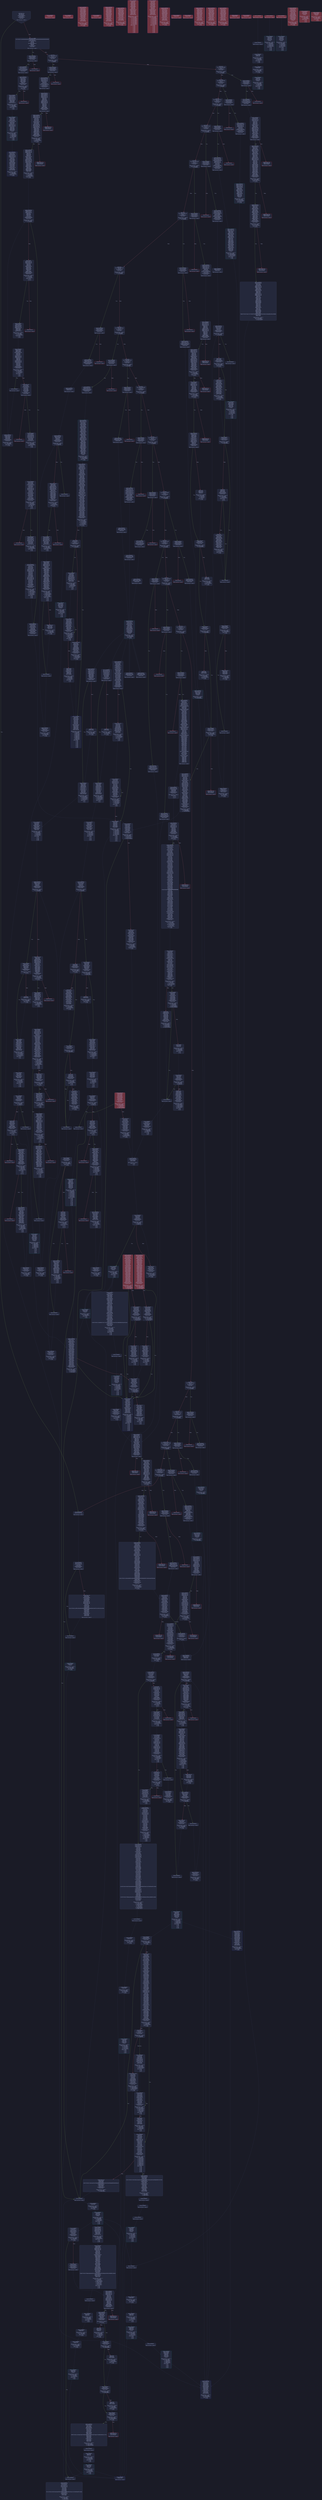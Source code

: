 digraph G {
    node [shape=box, style="filled, rounded", color="#565f89", fontcolor="#c0caf5", fontname="Helvetica", fillcolor="#24283b"];
    edge [color="#414868", fontcolor="#c0caf5", fontname="Helvetica"];
    bgcolor="#1a1b26";
    0 [ label = "[00] PUSH1 60
[02] PUSH1 40
[04] MSTORE
[05] CALLDATASIZE
[06] ISZERO
[07] PUSH2 011a
[0a] JUMPI

Stack size req: 0, sizeΔ: 0
" shape = invhouse]
    1 [ label = "[0b] PUSH4 ffffffff
[10] PUSH29 0100000000000000000000000000000000000000000000000000000000
[2e] PUSH1 00
[30] CALLDATALOAD
[31] DIV
[32] AND
[33] PUSH4 025e7c27
[38] DUP2
[39] EQ
[3a] PUSH2 016c
[3d] JUMPI

Stack size req: 0, sizeΔ: 1
"]
    2 [ label = "[3e] DUP1
[3f] PUSH4 173825d9
[44] EQ
[45] PUSH2 019b
[48] JUMPI

Stack size req: 1, sizeΔ: 0
Entry->Op usage:
	0->68:EQ:1
"]
    3 [ label = "[49] DUP1
[4a] PUSH4 20ea8d86
[4f] EQ
[50] PUSH2 01b9
[53] JUMPI

Stack size req: 1, sizeΔ: 0
Entry->Op usage:
	0->79:EQ:1
"]
    4 [ label = "[54] DUP1
[55] PUSH4 2f54bf6e
[5a] EQ
[5b] PUSH2 01ce
[5e] JUMPI

Stack size req: 1, sizeΔ: 0
Entry->Op usage:
	0->90:EQ:1
"]
    5 [ label = "[5f] DUP1
[60] PUSH4 3411c81c
[65] EQ
[66] PUSH2 01fe
[69] JUMPI

Stack size req: 1, sizeΔ: 0
Entry->Op usage:
	0->101:EQ:1
"]
    6 [ label = "[6a] DUP1
[6b] PUSH4 54741525
[70] EQ
[71] PUSH2 0231
[74] JUMPI

Stack size req: 1, sizeΔ: 0
Entry->Op usage:
	0->112:EQ:1
"]
    7 [ label = "[75] DUP1
[76] PUSH4 7065cb48
[7b] EQ
[7c] PUSH2 025d
[7f] JUMPI

Stack size req: 1, sizeΔ: 0
Entry->Op usage:
	0->123:EQ:1
"]
    8 [ label = "[80] DUP1
[81] PUSH4 784547a7
[86] EQ
[87] PUSH2 027b
[8a] JUMPI

Stack size req: 1, sizeΔ: 0
Entry->Op usage:
	0->134:EQ:1
"]
    9 [ label = "[8b] DUP1
[8c] PUSH4 8b51d13f
[91] EQ
[92] PUSH2 02a2
[95] JUMPI

Stack size req: 1, sizeΔ: 0
Entry->Op usage:
	0->145:EQ:1
"]
    10 [ label = "[96] DUP1
[97] PUSH4 9ace38c2
[9c] EQ
[9d] PUSH2 02c7
[a0] JUMPI

Stack size req: 1, sizeΔ: 0
Entry->Op usage:
	0->156:EQ:1
"]
    11 [ label = "[a1] DUP1
[a2] PUSH4 a0e67e2b
[a7] EQ
[a8] PUSH2 0384
[ab] JUMPI

Stack size req: 1, sizeΔ: 0
Entry->Op usage:
	0->167:EQ:1
"]
    12 [ label = "[ac] DUP1
[ad] PUSH4 a8abe69a
[b2] EQ
[b3] PUSH2 03ef
[b6] JUMPI

Stack size req: 1, sizeΔ: 0
Entry->Op usage:
	0->178:EQ:1
"]
    13 [ label = "[b7] DUP1
[b8] PUSH4 b5dc40c3
[bd] EQ
[be] PUSH2 046a
[c1] JUMPI

Stack size req: 1, sizeΔ: 0
Entry->Op usage:
	0->189:EQ:1
"]
    14 [ label = "[c2] DUP1
[c3] PUSH4 b77bf600
[c8] EQ
[c9] PUSH2 04d8
[cc] JUMPI

Stack size req: 1, sizeΔ: 0
Entry->Op usage:
	0->200:EQ:1
"]
    15 [ label = "[cd] DUP1
[ce] PUSH4 ba51a6df
[d3] EQ
[d4] PUSH2 04fa
[d7] JUMPI

Stack size req: 1, sizeΔ: 0
Entry->Op usage:
	0->211:EQ:1
"]
    16 [ label = "[d8] DUP1
[d9] PUSH4 c01a8c84
[de] EQ
[df] PUSH2 050f
[e2] JUMPI

Stack size req: 1, sizeΔ: 0
Entry->Op usage:
	0->222:EQ:1
"]
    17 [ label = "[e3] DUP1
[e4] PUSH4 c6427474
[e9] EQ
[ea] PUSH2 0524
[ed] JUMPI

Stack size req: 1, sizeΔ: 0
Entry->Op usage:
	0->233:EQ:1
"]
    18 [ label = "[ee] DUP1
[ef] PUSH4 d74f8edd
[f4] EQ
[f5] PUSH2 0599
[f8] JUMPI

Stack size req: 1, sizeΔ: 0
Entry->Op usage:
	0->244:EQ:1
"]
    19 [ label = "[f9] DUP1
[fa] PUSH4 dc8452cd
[ff] EQ
[0100] PUSH2 05bb
[0103] JUMPI

Stack size req: 1, sizeΔ: 0
Entry->Op usage:
	0->255:EQ:1
"]
    20 [ label = "[0104] DUP1
[0105] PUSH4 e20056e6
[010a] EQ
[010b] PUSH2 05dd
[010e] JUMPI

Stack size req: 1, sizeΔ: 0
Entry->Op usage:
	0->266:EQ:1
"]
    21 [ label = "[010f] DUP1
[0110] PUSH4 ee22610b
[0115] EQ
[0116] PUSH2 0601
[0119] JUMPI

Stack size req: 1, sizeΔ: 0
Entry->Op usage:
	0->277:EQ:1
"]
    22 [ label = "[011a] JUMPDEST
[011b] PUSH2 016a

Stack size req: 0, sizeΔ: 1
"]
    23 [ label = "[011e] JUMPDEST
[011f] PUSH1 00
[0121] CALLVALUE
[0122] GT
[0123] ISZERO
[0124] PUSH2 0167
[0127] JUMPI

Stack size req: 0, sizeΔ: 0
"]
    24 [ label = "[0128] PUSH1 40
[012a] DUP1
[012b] MLOAD
[012c] CALLVALUE
[012d] DUP2
[012e] MSTORE
[012f] SWAP1
[0130] MLOAD
[0131] PUSH1 01
[0133] PUSH1 a0
[0135] PUSH1 02
[0137] EXP
[0138] SUB
[0139] CALLER
[013a] AND
[013b] SWAP2
[013c] PUSH32 e1fffcc4923d04b559f4d29a8bfc6cda04eb5b0d3c460751c2402c5c5cc9109c
[015d] SWAP2
[015e] SWAP1
[015f] DUP2
[0160] SWAP1
[0161] SUB
[0162] PUSH1 20
[0164] ADD
[0165] SWAP1
[0166] LOG2

Stack size req: 0, sizeΔ: 0
"]
    25 [ label = "[0167] JUMPDEST

Stack size req: 0, sizeΔ: 0
"]
    26 [ label = "[0168] JUMPDEST
[0169] JUMP
Indirect!

Stack size req: 1, sizeΔ: -1
Entry->Op usage:
	0->361:JUMP:0
Entry->Exit:
	0->😵
" color = "teal"]
    27 [ label = "[016a] JUMPDEST
[016b] STOP

Stack size req: 0, sizeΔ: 0
" color = "darkblue"]
    28 [ label = "[016c] JUMPDEST
[016d] CALLVALUE
[016e] ISZERO
[016f] PUSH2 0174
[0172] JUMPI

Stack size req: 0, sizeΔ: 0
"]
    29 [ label = "[0173] INVALID

Stack size req: 0, sizeΔ: 0
" color = "red"]
    30 [ label = "[0174] JUMPDEST
[0175] PUSH2 017f
[0178] PUSH1 04
[017a] CALLDATALOAD
[017b] PUSH2 0616
[017e] JUMP

Stack size req: 0, sizeΔ: 2
"]
    31 [ label = "[017f] JUMPDEST
[0180] PUSH1 40
[0182] DUP1
[0183] MLOAD
[0184] PUSH1 01
[0186] PUSH1 a0
[0188] PUSH1 02
[018a] EXP
[018b] SUB
[018c] SWAP1
[018d] SWAP3
[018e] AND
[018f] DUP3
[0190] MSTORE
[0191] MLOAD
[0192] SWAP1
[0193] DUP2
[0194] SWAP1
[0195] SUB
[0196] PUSH1 20
[0198] ADD
[0199] SWAP1
[019a] RETURN

Stack size req: 1, sizeΔ: -1
Entry->Op usage:
	0->398:AND:0
	0->400:MSTORE:1
Entry->Exit:
	0->😵
" color = "darkblue"]
    32 [ label = "[019b] JUMPDEST
[019c] CALLVALUE
[019d] ISZERO
[019e] PUSH2 01a3
[01a1] JUMPI

Stack size req: 0, sizeΔ: 0
"]
    33 [ label = "[01a2] INVALID

Stack size req: 0, sizeΔ: 0
" color = "red"]
    34 [ label = "[01a3] JUMPDEST
[01a4] PUSH2 016a
[01a7] PUSH1 01
[01a9] PUSH1 a0
[01ab] PUSH1 02
[01ad] EXP
[01ae] SUB
[01af] PUSH1 04
[01b1] CALLDATALOAD
[01b2] AND
[01b3] PUSH2 0648
[01b6] JUMP

Stack size req: 0, sizeΔ: 2
"]
    35 [ label = "[01b7] JUMPDEST
[01b8] STOP

Stack size req: 0, sizeΔ: 0
" color = "darkblue" fillcolor = "#703440"]
    36 [ label = "[01b9] JUMPDEST
[01ba] CALLVALUE
[01bb] ISZERO
[01bc] PUSH2 01c1
[01bf] JUMPI

Stack size req: 0, sizeΔ: 0
"]
    37 [ label = "[01c0] INVALID

Stack size req: 0, sizeΔ: 0
" color = "red"]
    38 [ label = "[01c1] JUMPDEST
[01c2] PUSH2 016a
[01c5] PUSH1 04
[01c7] CALLDATALOAD
[01c8] PUSH2 07f9
[01cb] JUMP

Stack size req: 0, sizeΔ: 2
"]
    39 [ label = "[01cc] JUMPDEST
[01cd] STOP

Stack size req: 0, sizeΔ: 0
" color = "darkblue" fillcolor = "#703440"]
    40 [ label = "[01ce] JUMPDEST
[01cf] CALLVALUE
[01d0] ISZERO
[01d1] PUSH2 01d6
[01d4] JUMPI

Stack size req: 0, sizeΔ: 0
"]
    41 [ label = "[01d5] INVALID

Stack size req: 0, sizeΔ: 0
" color = "red"]
    42 [ label = "[01d6] JUMPDEST
[01d7] PUSH2 01ea
[01da] PUSH1 01
[01dc] PUSH1 a0
[01de] PUSH1 02
[01e0] EXP
[01e1] SUB
[01e2] PUSH1 04
[01e4] CALLDATALOAD
[01e5] AND
[01e6] PUSH2 08d6
[01e9] JUMP

Stack size req: 0, sizeΔ: 2
"]
    43 [ label = "[01ea] JUMPDEST
[01eb] PUSH1 40
[01ed] DUP1
[01ee] MLOAD
[01ef] SWAP2
[01f0] ISZERO
[01f1] ISZERO
[01f2] DUP3
[01f3] MSTORE
[01f4] MLOAD
[01f5] SWAP1
[01f6] DUP2
[01f7] SWAP1
[01f8] SUB
[01f9] PUSH1 20
[01fb] ADD
[01fc] SWAP1
[01fd] RETURN

Stack size req: 1, sizeΔ: -1
Entry->Op usage:
	0->496:ISZERO:0
Entry->Exit:
	0->😵
" color = "darkblue"]
    44 [ label = "[01fe] JUMPDEST
[01ff] CALLVALUE
[0200] ISZERO
[0201] PUSH2 0206
[0204] JUMPI

Stack size req: 0, sizeΔ: 0
"]
    45 [ label = "[0205] INVALID

Stack size req: 0, sizeΔ: 0
" color = "red"]
    46 [ label = "[0206] JUMPDEST
[0207] PUSH2 01ea
[020a] PUSH1 04
[020c] CALLDATALOAD
[020d] PUSH1 01
[020f] PUSH1 a0
[0211] PUSH1 02
[0213] EXP
[0214] SUB
[0215] PUSH1 24
[0217] CALLDATALOAD
[0218] AND
[0219] PUSH2 08eb
[021c] JUMP

Stack size req: 0, sizeΔ: 3
"]
    47 [ label = "[021d] JUMPDEST
[021e] PUSH1 40
[0220] DUP1
[0221] MLOAD
[0222] SWAP2
[0223] ISZERO
[0224] ISZERO
[0225] DUP3
[0226] MSTORE
[0227] MLOAD
[0228] SWAP1
[0229] DUP2
[022a] SWAP1
[022b] SUB
[022c] PUSH1 20
[022e] ADD
[022f] SWAP1
[0230] RETURN

Stack size req: 1, sizeΔ: -1
Entry->Op usage:
	0->547:ISZERO:0
Entry->Exit:
	0->😵
" color = "darkblue" fillcolor = "#703440"]
    48 [ label = "[0231] JUMPDEST
[0232] CALLVALUE
[0233] ISZERO
[0234] PUSH2 0239
[0237] JUMPI

Stack size req: 0, sizeΔ: 0
"]
    49 [ label = "[0238] INVALID

Stack size req: 0, sizeΔ: 0
" color = "red"]
    50 [ label = "[0239] JUMPDEST
[023a] PUSH2 024b
[023d] PUSH1 04
[023f] CALLDATALOAD
[0240] ISZERO
[0241] ISZERO
[0242] PUSH1 24
[0244] CALLDATALOAD
[0245] ISZERO
[0246] ISZERO
[0247] PUSH2 090b
[024a] JUMP

Stack size req: 0, sizeΔ: 3
"]
    51 [ label = "[024b] JUMPDEST
[024c] PUSH1 40
[024e] DUP1
[024f] MLOAD
[0250] SWAP2
[0251] DUP3
[0252] MSTORE
[0253] MLOAD
[0254] SWAP1
[0255] DUP2
[0256] SWAP1
[0257] SUB
[0258] PUSH1 20
[025a] ADD
[025b] SWAP1
[025c] RETURN

Stack size req: 1, sizeΔ: -1
Entry->Op usage:
	0->594:MSTORE:1
Entry->Exit:
	0->😵
" color = "darkblue"]
    52 [ label = "[025d] JUMPDEST
[025e] CALLVALUE
[025f] ISZERO
[0260] PUSH2 0265
[0263] JUMPI

Stack size req: 0, sizeΔ: 0
"]
    53 [ label = "[0264] INVALID

Stack size req: 0, sizeΔ: 0
" color = "red"]
    54 [ label = "[0265] JUMPDEST
[0266] PUSH2 016a
[0269] PUSH1 01
[026b] PUSH1 a0
[026d] PUSH1 02
[026f] EXP
[0270] SUB
[0271] PUSH1 04
[0273] CALLDATALOAD
[0274] AND
[0275] PUSH2 097a
[0278] JUMP

Stack size req: 0, sizeΔ: 2
"]
    55 [ label = "[0279] JUMPDEST
[027a] STOP

Stack size req: 0, sizeΔ: 0
" color = "darkblue" fillcolor = "#703440"]
    56 [ label = "[027b] JUMPDEST
[027c] CALLVALUE
[027d] ISZERO
[027e] PUSH2 0283
[0281] JUMPI

Stack size req: 0, sizeΔ: 0
"]
    57 [ label = "[0282] INVALID

Stack size req: 0, sizeΔ: 0
" color = "red"]
    58 [ label = "[0283] JUMPDEST
[0284] PUSH2 01ea
[0287] PUSH1 04
[0289] CALLDATALOAD
[028a] PUSH2 0ab1
[028d] JUMP

Stack size req: 0, sizeΔ: 2
"]
    59 [ label = "[028e] JUMPDEST
[028f] PUSH1 40
[0291] DUP1
[0292] MLOAD
[0293] SWAP2
[0294] ISZERO
[0295] ISZERO
[0296] DUP3
[0297] MSTORE
[0298] MLOAD
[0299] SWAP1
[029a] DUP2
[029b] SWAP1
[029c] SUB
[029d] PUSH1 20
[029f] ADD
[02a0] SWAP1
[02a1] RETURN

Stack size req: 1, sizeΔ: -1
Entry->Op usage:
	0->660:ISZERO:0
Entry->Exit:
	0->😵
" color = "darkblue" fillcolor = "#703440"]
    60 [ label = "[02a2] JUMPDEST
[02a3] CALLVALUE
[02a4] ISZERO
[02a5] PUSH2 02aa
[02a8] JUMPI

Stack size req: 0, sizeΔ: 0
"]
    61 [ label = "[02a9] INVALID

Stack size req: 0, sizeΔ: 0
" color = "red"]
    62 [ label = "[02aa] JUMPDEST
[02ab] PUSH2 024b
[02ae] PUSH1 04
[02b0] CALLDATALOAD
[02b1] PUSH2 0b45
[02b4] JUMP

Stack size req: 0, sizeΔ: 2
"]
    63 [ label = "[02b5] JUMPDEST
[02b6] PUSH1 40
[02b8] DUP1
[02b9] MLOAD
[02ba] SWAP2
[02bb] DUP3
[02bc] MSTORE
[02bd] MLOAD
[02be] SWAP1
[02bf] DUP2
[02c0] SWAP1
[02c1] SUB
[02c2] PUSH1 20
[02c4] ADD
[02c5] SWAP1
[02c6] RETURN

Stack size req: 1, sizeΔ: -1
Entry->Op usage:
	0->700:MSTORE:1
Entry->Exit:
	0->😵
" color = "darkblue" fillcolor = "#703440"]
    64 [ label = "[02c7] JUMPDEST
[02c8] CALLVALUE
[02c9] ISZERO
[02ca] PUSH2 02cf
[02cd] JUMPI

Stack size req: 0, sizeΔ: 0
"]
    65 [ label = "[02ce] INVALID

Stack size req: 0, sizeΔ: 0
" color = "red"]
    66 [ label = "[02cf] JUMPDEST
[02d0] PUSH2 02da
[02d3] PUSH1 04
[02d5] CALLDATALOAD
[02d6] PUSH2 0bc4
[02d9] JUMP

Stack size req: 0, sizeΔ: 2
"]
    67 [ label = "[02da] JUMPDEST
[02db] PUSH1 40
[02dd] DUP1
[02de] MLOAD
[02df] PUSH1 01
[02e1] PUSH1 a0
[02e3] PUSH1 02
[02e5] EXP
[02e6] SUB
[02e7] DUP7
[02e8] AND
[02e9] DUP2
[02ea] MSTORE
[02eb] PUSH1 20
[02ed] DUP2
[02ee] ADD
[02ef] DUP6
[02f0] SWAP1
[02f1] MSTORE
[02f2] DUP3
[02f3] ISZERO
[02f4] ISZERO
[02f5] PUSH1 60
[02f7] DUP3
[02f8] ADD
[02f9] MSTORE
[02fa] PUSH1 80
[02fc] SWAP2
[02fd] DUP2
[02fe] ADD
[02ff] DUP3
[0300] DUP2
[0301] MSTORE
[0302] DUP5
[0303] SLOAD
[0304] PUSH1 02
[0306] PUSH1 00
[0308] NOT
[0309] PUSH2 0100
[030c] PUSH1 01
[030e] DUP5
[030f] AND
[0310] ISZERO
[0311] MUL
[0312] ADD
[0313] SWAP1
[0314] SWAP2
[0315] AND
[0316] DIV
[0317] SWAP3
[0318] DUP3
[0319] ADD
[031a] DUP4
[031b] SWAP1
[031c] MSTORE
[031d] SWAP1
[031e] SWAP2
[031f] PUSH1 a0
[0321] DUP4
[0322] ADD
[0323] SWAP1
[0324] DUP6
[0325] SWAP1
[0326] DUP1
[0327] ISZERO
[0328] PUSH2 0372
[032b] JUMPI

Stack size req: 4, sizeΔ: 5
Entry->Op usage:
	0->755:ISZERO:0
	1->771:SLOAD:0
	2->753:MSTORE:1
	3->744:AND:0
	3->746:MSTORE:1
Entry->Exit:
	1->1, 6
"]
    68 [ label = "[032c] DUP1
[032d] PUSH1 1f
[032f] LT
[0330] PUSH2 0347
[0333] JUMPI

Stack size req: 1, sizeΔ: 0
Entry->Op usage:
	0->815:LT:1
"]
    69 [ label = "[0334] PUSH2 0100
[0337] DUP1
[0338] DUP4
[0339] SLOAD
[033a] DIV
[033b] MUL
[033c] DUP4
[033d] MSTORE
[033e] SWAP2
[033f] PUSH1 20
[0341] ADD
[0342] SWAP2
[0343] PUSH2 0372
[0346] JUMP

Stack size req: 3, sizeΔ: 0
Entry->Op usage:
	1->825:SLOAD:0
	2->829:MSTORE:0
	2->833:ADD:1
Entry->Exit:
	2->😵
"]
    70 [ label = "[0347] JUMPDEST
[0348] DUP3
[0349] ADD
[034a] SWAP2
[034b] SWAP1
[034c] PUSH1 00
[034e] MSTORE
[034f] PUSH1 20
[0351] PUSH1 00
[0353] SHA3
[0354] SWAP1

Stack size req: 3, sizeΔ: 0
Entry->Op usage:
	0->841:ADD:1
	1->846:MSTORE:1
	2->841:ADD:0
Entry->Exit:
	0->😵
	1->😵
	2->0
"]
    71 [ label = "[0355] JUMPDEST
[0356] DUP2
[0357] SLOAD
[0358] DUP2
[0359] MSTORE
[035a] SWAP1
[035b] PUSH1 01
[035d] ADD
[035e] SWAP1
[035f] PUSH1 20
[0361] ADD
[0362] DUP1
[0363] DUP4
[0364] GT
[0365] PUSH2 0355
[0368] JUMPI

Stack size req: 3, sizeΔ: 0
Entry->Op usage:
	0->857:MSTORE:0
	0->865:ADD:1
	1->855:SLOAD:0
	1->861:ADD:1
	2->868:GT:0
Entry->Exit:
	0->😵
	1->😵
"]
    72 [ label = "[0369] DUP3
[036a] SWAP1
[036b] SUB
[036c] PUSH1 1f
[036e] AND
[036f] DUP3
[0370] ADD
[0371] SWAP2

Stack size req: 3, sizeΔ: 0
Entry->Op usage:
	0->875:SUB:0
	2->875:SUB:1
	2->880:ADD:0
Entry->Exit:
	0->😵
	2->0
"]
    73 [ label = "[0372] JUMPDEST
[0373] POP
[0374] POP
[0375] SWAP6
[0376] POP
[0377] POP
[0378] POP
[0379] POP
[037a] POP
[037b] POP
[037c] PUSH1 40
[037e] MLOAD
[037f] DUP1
[0380] SWAP2
[0381] SUB
[0382] SWAP1
[0383] RETURN

Stack size req: 9, sizeΔ: -9
Entry->Op usage:
	0->883:POP:0
	1->884:POP:0
	2->897:SUB:0
	3->887:POP:0
	4->888:POP:0
	5->889:POP:0
	6->890:POP:0
	7->891:POP:0
	8->886:POP:0
Entry->Exit:
	0->😵
	1->😵
	2->😵
	3->😵
	4->😵
	5->😵
	6->😵
	7->😵
	8->😵
" color = "darkblue"]
    74 [ label = "[0384] JUMPDEST
[0385] CALLVALUE
[0386] ISZERO
[0387] PUSH2 038c
[038a] JUMPI

Stack size req: 0, sizeΔ: 0
"]
    75 [ label = "[038b] INVALID

Stack size req: 0, sizeΔ: 0
" color = "red"]
    76 [ label = "[038c] JUMPDEST
[038d] PUSH2 0394
[0390] PUSH2 0bf8
[0393] JUMP

Stack size req: 0, sizeΔ: 1
"]
    77 [ label = "[0394] JUMPDEST
[0395] PUSH1 40
[0397] DUP1
[0398] MLOAD
[0399] PUSH1 20
[039b] DUP1
[039c] DUP3
[039d] MSTORE
[039e] DUP4
[039f] MLOAD
[03a0] DUP2
[03a1] DUP4
[03a2] ADD
[03a3] MSTORE
[03a4] DUP4
[03a5] MLOAD
[03a6] SWAP2
[03a7] SWAP3
[03a8] DUP4
[03a9] SWAP3
[03aa] SWAP1
[03ab] DUP4
[03ac] ADD
[03ad] SWAP2
[03ae] DUP6
[03af] DUP2
[03b0] ADD
[03b1] SWAP2
[03b2] MUL
[03b3] DUP1
[03b4] DUP4
[03b5] DUP4
[03b6] DUP3
[03b7] ISZERO
[03b8] PUSH2 03dc
[03bb] JUMPI

Stack size req: 1, sizeΔ: 8
Entry->Op usage:
	0->927:MLOAD:0
	0->933:MLOAD:0
	0->944:ADD:1
"]
    78 [ label = "[03bc] JUMPDEST
[03bd] DUP1
[03be] MLOAD
[03bf] DUP3
[03c0] MSTORE
[03c1] PUSH1 20
[03c3] DUP4
[03c4] GT
[03c5] ISZERO
[03c6] PUSH2 03dc
[03c9] JUMPI

Stack size req: 3, sizeΔ: 0
Entry->Op usage:
	0->958:MLOAD:0
	1->960:MSTORE:0
	2->964:GT:0
"]
    79 [ label = "[03ca] PUSH1 1f
[03cc] NOT
[03cd] SWAP1
[03ce] SWAP3
[03cf] ADD
[03d0] SWAP2
[03d1] PUSH1 20
[03d3] SWAP2
[03d4] DUP3
[03d5] ADD
[03d6] SWAP2
[03d7] ADD
[03d8] PUSH2 03bc
[03db] JUMP

Stack size req: 3, sizeΔ: 0
Entry->Op usage:
	0->983:ADD:1
	1->981:ADD:1
	2->975:ADD:0
Entry->Exit:
	0->😵
	1->😵
	2->😵
"]
    80 [ label = "[03dc] JUMPDEST
[03dd] POP
[03de] POP
[03df] POP
[03e0] SWAP1
[03e1] POP
[03e2] ADD
[03e3] SWAP3
[03e4] POP
[03e5] POP
[03e6] POP
[03e7] PUSH1 40
[03e9] MLOAD
[03ea] DUP1
[03eb] SWAP2
[03ec] SUB
[03ed] SWAP1
[03ee] RETURN

Stack size req: 9, sizeΔ: -9
Entry->Op usage:
	0->989:POP:0
	1->990:POP:0
	2->991:POP:0
	3->994:ADD:0
	4->993:POP:0
	5->994:ADD:1
	6->997:POP:0
	7->998:POP:0
	8->996:POP:0
Entry->Exit:
	0->😵
	1->😵
	2->😵
	3->😵
	4->😵
	5->😵
	6->😵
	7->😵
	8->😵
" color = "darkblue"]
    81 [ label = "[03ef] JUMPDEST
[03f0] CALLVALUE
[03f1] ISZERO
[03f2] PUSH2 03f7
[03f5] JUMPI

Stack size req: 0, sizeΔ: 0
"]
    82 [ label = "[03f6] INVALID

Stack size req: 0, sizeΔ: 0
" color = "red"]
    83 [ label = "[03f7] JUMPDEST
[03f8] PUSH2 0394
[03fb] PUSH1 04
[03fd] CALLDATALOAD
[03fe] PUSH1 24
[0400] CALLDATALOAD
[0401] PUSH1 44
[0403] CALLDATALOAD
[0404] ISZERO
[0405] ISZERO
[0406] PUSH1 64
[0408] CALLDATALOAD
[0409] ISZERO
[040a] ISZERO
[040b] PUSH2 0c61
[040e] JUMP

Stack size req: 0, sizeΔ: 5
"]
    84 [ label = "[040f] JUMPDEST
[0410] PUSH1 40
[0412] DUP1
[0413] MLOAD
[0414] PUSH1 20
[0416] DUP1
[0417] DUP3
[0418] MSTORE
[0419] DUP4
[041a] MLOAD
[041b] DUP2
[041c] DUP4
[041d] ADD
[041e] MSTORE
[041f] DUP4
[0420] MLOAD
[0421] SWAP2
[0422] SWAP3
[0423] DUP4
[0424] SWAP3
[0425] SWAP1
[0426] DUP4
[0427] ADD
[0428] SWAP2
[0429] DUP6
[042a] DUP2
[042b] ADD
[042c] SWAP2
[042d] MUL
[042e] DUP1
[042f] DUP4
[0430] DUP4
[0431] DUP3
[0432] ISZERO
[0433] PUSH2 03dc
[0436] JUMPI

Stack size req: 1, sizeΔ: 8
Entry->Op usage:
	0->1050:MLOAD:0
	0->1056:MLOAD:0
	0->1067:ADD:1
" fillcolor = "#703440"]
    85 [ label = "[0437] JUMPDEST
[0438] DUP1
[0439] MLOAD
[043a] DUP3
[043b] MSTORE
[043c] PUSH1 20
[043e] DUP4
[043f] GT
[0440] ISZERO
[0441] PUSH2 03dc
[0444] JUMPI

Stack size req: 3, sizeΔ: 0
Entry->Op usage:
	0->1081:MLOAD:0
	1->1083:MSTORE:0
	2->1087:GT:0
"]
    86 [ label = "[0445] PUSH1 1f
[0447] NOT
[0448] SWAP1
[0449] SWAP3
[044a] ADD
[044b] SWAP2
[044c] PUSH1 20
[044e] SWAP2
[044f] DUP3
[0450] ADD
[0451] SWAP2
[0452] ADD
[0453] PUSH2 03bc
[0456] JUMP

Stack size req: 3, sizeΔ: 0
Entry->Op usage:
	0->1106:ADD:1
	1->1104:ADD:1
	2->1098:ADD:0
Entry->Exit:
	0->😵
	1->😵
	2->😵
"]
    87 [ label = "[0457] JUMPDEST
[0458] POP
[0459] POP
[045a] POP
[045b] SWAP1
[045c] POP
[045d] ADD
[045e] SWAP3
[045f] POP
[0460] POP
[0461] POP
[0462] PUSH1 40
[0464] MLOAD
[0465] DUP1
[0466] SWAP2
[0467] SUB
[0468] SWAP1
[0469] RETURN

Stack size req: 9, sizeΔ: -9
Entry->Op usage:
	0->1112:POP:0
	1->1113:POP:0
	2->1114:POP:0
	3->1117:ADD:0
	4->1116:POP:0
	5->1117:ADD:1
	6->1120:POP:0
	7->1121:POP:0
	8->1119:POP:0
Entry->Exit:
	0->😵
	1->😵
	2->😵
	3->😵
	4->😵
	5->😵
	6->😵
	7->😵
	8->😵
" color = "darkblue" fillcolor = "#703440"]
    88 [ label = "[046a] JUMPDEST
[046b] CALLVALUE
[046c] ISZERO
[046d] PUSH2 0472
[0470] JUMPI

Stack size req: 0, sizeΔ: 0
"]
    89 [ label = "[0471] INVALID

Stack size req: 0, sizeΔ: 0
" color = "red"]
    90 [ label = "[0472] JUMPDEST
[0473] PUSH2 0394
[0476] PUSH1 04
[0478] CALLDATALOAD
[0479] PUSH2 0d96
[047c] JUMP

Stack size req: 0, sizeΔ: 2
"]
    91 [ label = "[047d] JUMPDEST
[047e] PUSH1 40
[0480] DUP1
[0481] MLOAD
[0482] PUSH1 20
[0484] DUP1
[0485] DUP3
[0486] MSTORE
[0487] DUP4
[0488] MLOAD
[0489] DUP2
[048a] DUP4
[048b] ADD
[048c] MSTORE
[048d] DUP4
[048e] MLOAD
[048f] SWAP2
[0490] SWAP3
[0491] DUP4
[0492] SWAP3
[0493] SWAP1
[0494] DUP4
[0495] ADD
[0496] SWAP2
[0497] DUP6
[0498] DUP2
[0499] ADD
[049a] SWAP2
[049b] MUL
[049c] DUP1
[049d] DUP4
[049e] DUP4
[049f] DUP3
[04a0] ISZERO
[04a1] PUSH2 03dc
[04a4] JUMPI

Stack size req: 1, sizeΔ: 8
Entry->Op usage:
	0->1160:MLOAD:0
	0->1166:MLOAD:0
	0->1177:ADD:1
" fillcolor = "#703440"]
    92 [ label = "[04a5] JUMPDEST
[04a6] DUP1
[04a7] MLOAD
[04a8] DUP3
[04a9] MSTORE
[04aa] PUSH1 20
[04ac] DUP4
[04ad] GT
[04ae] ISZERO
[04af] PUSH2 03dc
[04b2] JUMPI

Stack size req: 3, sizeΔ: 0
Entry->Op usage:
	0->1191:MLOAD:0
	1->1193:MSTORE:0
	2->1197:GT:0
"]
    93 [ label = "[04b3] PUSH1 1f
[04b5] NOT
[04b6] SWAP1
[04b7] SWAP3
[04b8] ADD
[04b9] SWAP2
[04ba] PUSH1 20
[04bc] SWAP2
[04bd] DUP3
[04be] ADD
[04bf] SWAP2
[04c0] ADD
[04c1] PUSH2 03bc
[04c4] JUMP

Stack size req: 3, sizeΔ: 0
Entry->Op usage:
	0->1216:ADD:1
	1->1214:ADD:1
	2->1208:ADD:0
Entry->Exit:
	0->😵
	1->😵
	2->😵
"]
    94 [ label = "[04c5] JUMPDEST
[04c6] POP
[04c7] POP
[04c8] POP
[04c9] SWAP1
[04ca] POP
[04cb] ADD
[04cc] SWAP3
[04cd] POP
[04ce] POP
[04cf] POP
[04d0] PUSH1 40
[04d2] MLOAD
[04d3] DUP1
[04d4] SWAP2
[04d5] SUB
[04d6] SWAP1
[04d7] RETURN

Stack size req: 9, sizeΔ: -9
Entry->Op usage:
	0->1222:POP:0
	1->1223:POP:0
	2->1224:POP:0
	3->1227:ADD:0
	4->1226:POP:0
	5->1227:ADD:1
	6->1230:POP:0
	7->1231:POP:0
	8->1229:POP:0
Entry->Exit:
	0->😵
	1->😵
	2->😵
	3->😵
	4->😵
	5->😵
	6->😵
	7->😵
	8->😵
" color = "darkblue" fillcolor = "#703440"]
    95 [ label = "[04d8] JUMPDEST
[04d9] CALLVALUE
[04da] ISZERO
[04db] PUSH2 04e0
[04de] JUMPI

Stack size req: 0, sizeΔ: 0
"]
    96 [ label = "[04df] INVALID

Stack size req: 0, sizeΔ: 0
" color = "red"]
    97 [ label = "[04e0] JUMPDEST
[04e1] PUSH2 024b
[04e4] PUSH2 0f1e
[04e7] JUMP

Stack size req: 0, sizeΔ: 1
"]
    98 [ label = "[04e8] JUMPDEST
[04e9] PUSH1 40
[04eb] DUP1
[04ec] MLOAD
[04ed] SWAP2
[04ee] DUP3
[04ef] MSTORE
[04f0] MLOAD
[04f1] SWAP1
[04f2] DUP2
[04f3] SWAP1
[04f4] SUB
[04f5] PUSH1 20
[04f7] ADD
[04f8] SWAP1
[04f9] RETURN

Stack size req: 1, sizeΔ: -1
Entry->Op usage:
	0->1263:MSTORE:1
Entry->Exit:
	0->😵
" color = "darkblue" fillcolor = "#703440"]
    99 [ label = "[04fa] JUMPDEST
[04fb] CALLVALUE
[04fc] ISZERO
[04fd] PUSH2 0502
[0500] JUMPI

Stack size req: 0, sizeΔ: 0
"]
    100 [ label = "[0501] INVALID

Stack size req: 0, sizeΔ: 0
" color = "red"]
    101 [ label = "[0502] JUMPDEST
[0503] PUSH2 016a
[0506] PUSH1 04
[0508] CALLDATALOAD
[0509] PUSH2 0f24
[050c] JUMP

Stack size req: 0, sizeΔ: 2
"]
    102 [ label = "[050d] JUMPDEST
[050e] STOP

Stack size req: 0, sizeΔ: 0
" color = "darkblue" fillcolor = "#703440"]
    103 [ label = "[050f] JUMPDEST
[0510] CALLVALUE
[0511] ISZERO
[0512] PUSH2 0517
[0515] JUMPI

Stack size req: 0, sizeΔ: 0
"]
    104 [ label = "[0516] INVALID

Stack size req: 0, sizeΔ: 0
" color = "red"]
    105 [ label = "[0517] JUMPDEST
[0518] PUSH2 016a
[051b] PUSH1 04
[051d] CALLDATALOAD
[051e] PUSH2 0fb4
[0521] JUMP

Stack size req: 0, sizeΔ: 2
"]
    106 [ label = "[0522] JUMPDEST
[0523] STOP

Stack size req: 0, sizeΔ: 0
" color = "darkblue" fillcolor = "#703440"]
    107 [ label = "[0524] JUMPDEST
[0525] CALLVALUE
[0526] ISZERO
[0527] PUSH2 052c
[052a] JUMPI

Stack size req: 0, sizeΔ: 0
"]
    108 [ label = "[052b] INVALID

Stack size req: 0, sizeΔ: 0
" color = "red"]
    109 [ label = "[052c] JUMPDEST
[052d] PUSH1 40
[052f] DUP1
[0530] MLOAD
[0531] PUSH1 20
[0533] PUSH1 04
[0535] PUSH1 44
[0537] CALLDATALOAD
[0538] DUP2
[0539] DUP2
[053a] ADD
[053b] CALLDATALOAD
[053c] PUSH1 1f
[053e] DUP2
[053f] ADD
[0540] DUP5
[0541] SWAP1
[0542] DIV
[0543] DUP5
[0544] MUL
[0545] DUP6
[0546] ADD
[0547] DUP5
[0548] ADD
[0549] SWAP1
[054a] SWAP6
[054b] MSTORE
[054c] DUP5
[054d] DUP5
[054e] MSTORE
[054f] PUSH2 024b
[0552] SWAP5
[0553] DUP3
[0554] CALLDATALOAD
[0555] PUSH1 01
[0557] PUSH1 a0
[0559] PUSH1 02
[055b] EXP
[055c] SUB
[055d] AND
[055e] SWAP5
[055f] PUSH1 24
[0561] DUP1
[0562] CALLDATALOAD
[0563] SWAP6
[0564] PUSH1 64
[0566] SWAP5
[0567] SWAP3
[0568] SWAP4
[0569] SWAP2
[056a] SWAP1
[056b] SWAP3
[056c] ADD
[056d] SWAP2
[056e] DUP2
[056f] SWAP1
[0570] DUP5
[0571] ADD
[0572] DUP4
[0573] DUP3
[0574] DUP1
[0575] DUP3
[0576] DUP5
[0577] CALLDATACOPY
[0578] POP
[0579] SWAP5
[057a] SWAP7
[057b] POP
[057c] PUSH2 10a2
[057f] SWAP6
[0580] POP
[0581] POP
[0582] POP
[0583] POP
[0584] POP
[0585] POP
[0586] JUMP

Stack size req: 0, sizeΔ: 4
"]
    110 [ label = "[0587] JUMPDEST
[0588] PUSH1 40
[058a] DUP1
[058b] MLOAD
[058c] SWAP2
[058d] DUP3
[058e] MSTORE
[058f] MLOAD
[0590] SWAP1
[0591] DUP2
[0592] SWAP1
[0593] SUB
[0594] PUSH1 20
[0596] ADD
[0597] SWAP1
[0598] RETURN

Stack size req: 1, sizeΔ: -1
Entry->Op usage:
	0->1422:MSTORE:1
Entry->Exit:
	0->😵
" color = "darkblue" fillcolor = "#703440"]
    111 [ label = "[0599] JUMPDEST
[059a] CALLVALUE
[059b] ISZERO
[059c] PUSH2 05a1
[059f] JUMPI

Stack size req: 0, sizeΔ: 0
"]
    112 [ label = "[05a0] INVALID

Stack size req: 0, sizeΔ: 0
" color = "red"]
    113 [ label = "[05a1] JUMPDEST
[05a2] PUSH2 024b
[05a5] PUSH2 10c2
[05a8] JUMP

Stack size req: 0, sizeΔ: 1
"]
    114 [ label = "[05a9] JUMPDEST
[05aa] PUSH1 40
[05ac] DUP1
[05ad] MLOAD
[05ae] SWAP2
[05af] DUP3
[05b0] MSTORE
[05b1] MLOAD
[05b2] SWAP1
[05b3] DUP2
[05b4] SWAP1
[05b5] SUB
[05b6] PUSH1 20
[05b8] ADD
[05b9] SWAP1
[05ba] RETURN

Stack size req: 1, sizeΔ: -1
Entry->Op usage:
	0->1456:MSTORE:1
Entry->Exit:
	0->😵
" color = "darkblue" fillcolor = "#703440"]
    115 [ label = "[05bb] JUMPDEST
[05bc] CALLVALUE
[05bd] ISZERO
[05be] PUSH2 05c3
[05c1] JUMPI

Stack size req: 0, sizeΔ: 0
"]
    116 [ label = "[05c2] INVALID

Stack size req: 0, sizeΔ: 0
" color = "red"]
    117 [ label = "[05c3] JUMPDEST
[05c4] PUSH2 024b
[05c7] PUSH2 10c7
[05ca] JUMP

Stack size req: 0, sizeΔ: 1
"]
    118 [ label = "[05cb] JUMPDEST
[05cc] PUSH1 40
[05ce] DUP1
[05cf] MLOAD
[05d0] SWAP2
[05d1] DUP3
[05d2] MSTORE
[05d3] MLOAD
[05d4] SWAP1
[05d5] DUP2
[05d6] SWAP1
[05d7] SUB
[05d8] PUSH1 20
[05da] ADD
[05db] SWAP1
[05dc] RETURN

Stack size req: 1, sizeΔ: -1
Entry->Op usage:
	0->1490:MSTORE:1
Entry->Exit:
	0->😵
" color = "darkblue" fillcolor = "#703440"]
    119 [ label = "[05dd] JUMPDEST
[05de] CALLVALUE
[05df] ISZERO
[05e0] PUSH2 05e5
[05e3] JUMPI

Stack size req: 0, sizeΔ: 0
"]
    120 [ label = "[05e4] INVALID

Stack size req: 0, sizeΔ: 0
" color = "red"]
    121 [ label = "[05e5] JUMPDEST
[05e6] PUSH2 016a
[05e9] PUSH1 01
[05eb] PUSH1 a0
[05ed] PUSH1 02
[05ef] EXP
[05f0] SUB
[05f1] PUSH1 04
[05f3] CALLDATALOAD
[05f4] DUP2
[05f5] AND
[05f6] SWAP1
[05f7] PUSH1 24
[05f9] CALLDATALOAD
[05fa] AND
[05fb] PUSH2 10cd
[05fe] JUMP

Stack size req: 0, sizeΔ: 3
"]
    122 [ label = "[05ff] JUMPDEST
[0600] STOP

Stack size req: 0, sizeΔ: 0
" color = "darkblue" fillcolor = "#703440"]
    123 [ label = "[0601] JUMPDEST
[0602] CALLVALUE
[0603] ISZERO
[0604] PUSH2 0609
[0607] JUMPI

Stack size req: 0, sizeΔ: 0
"]
    124 [ label = "[0608] INVALID

Stack size req: 0, sizeΔ: 0
" color = "red"]
    125 [ label = "[0609] JUMPDEST
[060a] PUSH2 016a
[060d] PUSH1 04
[060f] CALLDATALOAD
[0610] PUSH2 1289
[0613] JUMP

Stack size req: 0, sizeΔ: 2
"]
    126 [ label = "[0614] JUMPDEST
[0615] STOP

Stack size req: 0, sizeΔ: 0
" color = "darkblue" fillcolor = "#703440"]
    127 [ label = "[0616] JUMPDEST
[0617] PUSH1 03
[0619] DUP1
[061a] SLOAD
[061b] DUP3
[061c] SWAP1
[061d] DUP2
[061e] LT
[061f] PUSH2 0624
[0622] JUMPI

Stack size req: 1, sizeΔ: 2
Entry->Op usage:
	0->1566:LT:0
Entry->Exit:
	0->0, 2
"]
    128 [ label = "[0623] INVALID

Stack size req: 0, sizeΔ: 0
" color = "red"]
    129 [ label = "[0624] JUMPDEST
[0625] SWAP1
[0626] PUSH1 00
[0628] MSTORE
[0629] PUSH1 20
[062b] PUSH1 00
[062d] SHA3
[062e] SWAP1
[062f] ADD
[0630] PUSH1 00

Stack size req: 2, sizeΔ: 0
Entry->Op usage:
	0->1583:ADD:0
	1->1576:MSTORE:1
Entry->Exit:
	0->😵
	1->😵
"]
    130 [ label = "[0632] JUMPDEST
[0633] SWAP2
[0634] POP
[0635] SLOAD
[0636] SWAP1
[0637] PUSH2 0100
[063a] EXP
[063b] SWAP1
[063c] DIV
[063d] PUSH1 01
[063f] PUSH1 a0
[0641] PUSH1 02
[0643] EXP
[0644] SUB
[0645] AND
[0646] DUP2
[0647] JUMP
Indirect!

Stack size req: 4, sizeΔ: -2
Entry->Op usage:
	0->1594:EXP:1
	1->1589:SLOAD:0
	2->1588:POP:0
	3->1607:JUMP:0
Entry->Exit:
	0->😵
	1->😵
	2->😵
" color = "teal"]
    131 [ label = "[0648] JUMPDEST
[0649] PUSH1 00
[064b] ADDRESS
[064c] PUSH1 01
[064e] PUSH1 a0
[0650] PUSH1 02
[0652] EXP
[0653] SUB
[0654] AND
[0655] CALLER
[0656] PUSH1 01
[0658] PUSH1 a0
[065a] PUSH1 02
[065c] EXP
[065d] SUB
[065e] AND
[065f] EQ
[0660] ISZERO
[0661] ISZERO
[0662] PUSH2 066b
[0665] JUMPI

Stack size req: 0, sizeΔ: 1
"]
    132 [ label = "[0666] PUSH1 00
[0668] PUSH1 00
[066a] REVERT

Stack size req: 0, sizeΔ: 0
" color = "red"]
    133 [ label = "[066b] JUMPDEST
[066c] PUSH1 01
[066e] PUSH1 a0
[0670] PUSH1 02
[0672] EXP
[0673] SUB
[0674] DUP3
[0675] AND
[0676] PUSH1 00
[0678] SWAP1
[0679] DUP2
[067a] MSTORE
[067b] PUSH1 02
[067d] PUSH1 20
[067f] MSTORE
[0680] PUSH1 40
[0682] SWAP1
[0683] SHA3
[0684] SLOAD
[0685] DUP3
[0686] SWAP1
[0687] PUSH1 ff
[0689] AND
[068a] ISZERO
[068b] ISZERO
[068c] PUSH2 0695
[068f] JUMPI

Stack size req: 2, sizeΔ: 1
Entry->Op usage:
	1->1653:AND:0
	1->1658:MSTORE:1
Entry->Exit:
	1->0, 2
"]
    134 [ label = "[0690] PUSH1 00
[0692] PUSH1 00
[0694] REVERT

Stack size req: 0, sizeΔ: 0
" color = "red"]
    135 [ label = "[0695] JUMPDEST
[0696] PUSH1 01
[0698] PUSH1 a0
[069a] PUSH1 02
[069c] EXP
[069d] SUB
[069e] DUP4
[069f] AND
[06a0] PUSH1 00
[06a2] SWAP1
[06a3] DUP2
[06a4] MSTORE
[06a5] PUSH1 02
[06a7] PUSH1 20
[06a9] MSTORE
[06aa] PUSH1 40
[06ac] DUP2
[06ad] SHA3
[06ae] DUP1
[06af] SLOAD
[06b0] PUSH1 ff
[06b2] NOT
[06b3] AND
[06b4] SWAP1
[06b5] SSTORE
[06b6] SWAP2
[06b7] POP

Stack size req: 3, sizeΔ: 0
Entry->Op usage:
	1->1719:POP:0
	2->1695:AND:0
	2->1700:MSTORE:1
Entry->Exit:
	1->😵
"]
    136 [ label = "[06b8] JUMPDEST
[06b9] PUSH1 03
[06bb] SLOAD
[06bc] PUSH1 00
[06be] NOT
[06bf] ADD
[06c0] DUP3
[06c1] LT
[06c2] ISZERO
[06c3] PUSH2 0790
[06c6] JUMPI

Stack size req: 2, sizeΔ: 0
Entry->Op usage:
	1->1729:LT:0
"]
    137 [ label = "[06c7] DUP3
[06c8] PUSH1 01
[06ca] PUSH1 a0
[06cc] PUSH1 02
[06ce] EXP
[06cf] SUB
[06d0] AND
[06d1] PUSH1 03
[06d3] DUP4
[06d4] DUP2
[06d5] SLOAD
[06d6] DUP2
[06d7] LT
[06d8] ISZERO
[06d9] ISZERO
[06da] PUSH2 06df
[06dd] JUMPI

Stack size req: 3, sizeΔ: 3
Entry->Op usage:
	1->1751:LT:0
	2->1744:AND:1
Entry->Exit:
	1->0, 4
	2->2, 5
"]
    138 [ label = "[06de] INVALID

Stack size req: 0, sizeΔ: 0
" color = "red"]
    139 [ label = "[06df] JUMPDEST
[06e0] SWAP1
[06e1] PUSH1 00
[06e3] MSTORE
[06e4] PUSH1 20
[06e6] PUSH1 00
[06e8] SHA3
[06e9] SWAP1
[06ea] ADD
[06eb] PUSH1 00

Stack size req: 2, sizeΔ: 0
Entry->Op usage:
	0->1770:ADD:0
	1->1763:MSTORE:1
Entry->Exit:
	0->😵
	1->😵
"]
    140 [ label = "[06ed] JUMPDEST
[06ee] SWAP1
[06ef] SLOAD
[06f0] SWAP1
[06f1] PUSH2 0100
[06f4] EXP
[06f5] SWAP1
[06f6] DIV
[06f7] PUSH1 01
[06f9] PUSH1 a0
[06fb] PUSH1 02
[06fd] EXP
[06fe] SUB
[06ff] AND
[0700] PUSH1 01
[0702] PUSH1 a0
[0704] PUSH1 02
[0706] EXP
[0707] SUB
[0708] AND
[0709] EQ
[070a] ISZERO
[070b] PUSH2 0784
[070e] JUMPI

Stack size req: 3, sizeΔ: -3
Entry->Op usage:
	0->1780:EXP:1
	1->1775:SLOAD:0
	2->1801:EQ:1
Entry->Exit:
	0->😵
	1->😵
	2->😵
"]
    141 [ label = "[070f] PUSH1 03
[0711] DUP1
[0712] SLOAD
[0713] PUSH1 00
[0715] NOT
[0716] DUP2
[0717] ADD
[0718] SWAP1
[0719] DUP2
[071a] LT
[071b] PUSH2 0720
[071e] JUMPI

Stack size req: 0, sizeΔ: 2
"]
    142 [ label = "[071f] INVALID

Stack size req: 0, sizeΔ: 0
" color = "red"]
    143 [ label = "[0720] JUMPDEST
[0721] SWAP1
[0722] PUSH1 00
[0724] MSTORE
[0725] PUSH1 20
[0727] PUSH1 00
[0729] SHA3
[072a] SWAP1
[072b] ADD
[072c] PUSH1 00

Stack size req: 2, sizeΔ: 0
Entry->Op usage:
	0->1835:ADD:0
	1->1828:MSTORE:1
Entry->Exit:
	0->😵
	1->😵
"]
    144 [ label = "[072e] JUMPDEST
[072f] SWAP1
[0730] SLOAD
[0731] SWAP1
[0732] PUSH2 0100
[0735] EXP
[0736] SWAP1
[0737] DIV
[0738] PUSH1 01
[073a] PUSH1 a0
[073c] PUSH1 02
[073e] EXP
[073f] SUB
[0740] AND
[0741] PUSH1 03
[0743] DUP4
[0744] DUP2
[0745] SLOAD
[0746] DUP2
[0747] LT
[0748] ISZERO
[0749] ISZERO
[074a] PUSH2 074f
[074d] JUMPI

Stack size req: 4, sizeΔ: 1
Entry->Op usage:
	0->1845:EXP:1
	1->1840:SLOAD:0
	3->1863:LT:0
Entry->Exit:
	0->😵
	1->😵
	3->0, 4
"]
    145 [ label = "[074e] INVALID

Stack size req: 0, sizeΔ: 0
" color = "red"]
    146 [ label = "[074f] JUMPDEST
[0750] SWAP1
[0751] PUSH1 00
[0753] MSTORE
[0754] PUSH1 20
[0756] PUSH1 00
[0758] SHA3
[0759] SWAP1
[075a] ADD
[075b] PUSH1 00

Stack size req: 2, sizeΔ: 0
Entry->Op usage:
	0->1882:ADD:0
	1->1875:MSTORE:1
Entry->Exit:
	0->😵
	1->😵
"]
    147 [ label = "[075d] JUMPDEST
[075e] PUSH2 0100
[0761] EXP
[0762] DUP2
[0763] SLOAD
[0764] DUP2
[0765] PUSH1 01
[0767] PUSH1 a0
[0769] PUSH1 02
[076b] EXP
[076c] SUB
[076d] MUL
[076e] NOT
[076f] AND
[0770] SWAP1
[0771] DUP4
[0772] PUSH1 01
[0774] PUSH1 a0
[0776] PUSH1 02
[0778] EXP
[0779] SUB
[077a] AND
[077b] MUL
[077c] OR
[077d] SWAP1
[077e] SSTORE
[077f] POP
[0780] PUSH2 0790
[0783] JUMP

Stack size req: 3, sizeΔ: -3
Entry->Op usage:
	0->1889:EXP:1
	1->1891:SLOAD:0
	1->1918:SSTORE:0
	2->1914:AND:1
	2->1915:MUL:0
	2->1919:POP:0
Entry->Exit:
	0->😵
	1->😵
	2->😵
"]
    148 [ label = "[0784] JUMPDEST

Stack size req: 0, sizeΔ: 0
"]
    149 [ label = "[0785] JUMPDEST
[0786] PUSH1 01
[0788] SWAP1
[0789] SWAP2
[078a] ADD
[078b] SWAP1
[078c] PUSH2 06b8
[078f] JUMP

Stack size req: 2, sizeΔ: 0
Entry->Op usage:
	1->1930:ADD:0
Entry->Exit:
	1->😵
"]
    150 [ label = "[0790] JUMPDEST
[0791] PUSH1 03
[0793] DUP1
[0794] SLOAD
[0795] PUSH1 00
[0797] NOT
[0798] ADD
[0799] SWAP1
[079a] PUSH2 07a3
[079d] SWAP1
[079e] DUP3
[079f] PUSH2 14e4
[07a2] JUMP

Stack size req: 0, sizeΔ: 4
"]
    151 [ label = "[07a3] JUMPDEST
[07a4] POP
[07a5] PUSH1 03
[07a7] SLOAD
[07a8] PUSH1 04
[07aa] SLOAD
[07ab] GT
[07ac] ISZERO
[07ad] PUSH2 07bc
[07b0] JUMPI

Stack size req: 1, sizeΔ: -1
Entry->Op usage:
	0->1956:POP:0
Entry->Exit:
	0->😵
"]
    152 [ label = "[07b1] PUSH1 03
[07b3] SLOAD
[07b4] PUSH2 07bc
[07b7] SWAP1
[07b8] PUSH2 0f24
[07bb] JUMP

Stack size req: 0, sizeΔ: 2
"]
    153 [ label = "[07bc] JUMPDEST

Stack size req: 0, sizeΔ: 0
"]
    154 [ label = "[07bd] JUMPDEST
[07be] PUSH1 40
[07c0] MLOAD
[07c1] PUSH1 01
[07c3] PUSH1 a0
[07c5] PUSH1 02
[07c7] EXP
[07c8] SUB
[07c9] DUP5
[07ca] AND
[07cb] SWAP1
[07cc] PUSH32 8001553a916ef2f495d26a907cc54d96ed840d7bda71e73194bf5a9df7a76b90
[07ed] SWAP1
[07ee] PUSH1 00
[07f0] SWAP1
[07f1] LOG2

Stack size req: 3, sizeΔ: 0
Entry->Op usage:
	2->1994:AND:0
	2->2033:LOG2:3
"]
    155 [ label = "[07f2] JUMPDEST

Stack size req: 0, sizeΔ: 0
"]
    156 [ label = "[07f3] JUMPDEST
[07f4] POP

Stack size req: 1, sizeΔ: -1
Entry->Op usage:
	0->2036:POP:0
Entry->Exit:
	0->😵
"]
    157 [ label = "[07f5] JUMPDEST
[07f6] POP
[07f7] POP
[07f8] JUMP
Indirect!

Stack size req: 3, sizeΔ: -3
Entry->Op usage:
	0->2038:POP:0
	1->2039:POP:0
	2->2040:JUMP:0
Entry->Exit:
	0->😵
	1->😵
	2->😵
" color = "teal"]
    158 [ label = "[07f9] JUMPDEST
[07fa] CALLER
[07fb] PUSH1 01
[07fd] PUSH1 a0
[07ff] PUSH1 02
[0801] EXP
[0802] SUB
[0803] DUP2
[0804] AND
[0805] PUSH1 00
[0807] SWAP1
[0808] DUP2
[0809] MSTORE
[080a] PUSH1 02
[080c] PUSH1 20
[080e] MSTORE
[080f] PUSH1 40
[0811] SWAP1
[0812] SHA3
[0813] SLOAD
[0814] PUSH1 ff
[0816] AND
[0817] ISZERO
[0818] ISZERO
[0819] PUSH2 0822
[081c] JUMPI

Stack size req: 0, sizeΔ: 1
"]
    159 [ label = "[081d] PUSH1 00
[081f] PUSH1 00
[0821] REVERT

Stack size req: 0, sizeΔ: 0
" color = "red"]
    160 [ label = "[0822] JUMPDEST
[0823] PUSH1 00
[0825] DUP3
[0826] DUP2
[0827] MSTORE
[0828] PUSH1 01
[082a] PUSH1 20
[082c] SWAP1
[082d] DUP2
[082e] MSTORE
[082f] PUSH1 40
[0831] DUP1
[0832] DUP4
[0833] SHA3
[0834] CALLER
[0835] PUSH1 01
[0837] PUSH1 a0
[0839] PUSH1 02
[083b] EXP
[083c] SUB
[083d] DUP2
[083e] AND
[083f] DUP6
[0840] MSTORE
[0841] SWAP3
[0842] MSTORE
[0843] SWAP1
[0844] SWAP2
[0845] SHA3
[0846] SLOAD
[0847] DUP4
[0848] SWAP2
[0849] SWAP1
[084a] PUSH1 ff
[084c] AND
[084d] ISZERO
[084e] ISZERO
[084f] PUSH2 0858
[0852] JUMPI

Stack size req: 2, sizeΔ: 2
Entry->Op usage:
	1->2087:MSTORE:1
Entry->Exit:
	1->1, 3
"]
    161 [ label = "[0853] PUSH1 00
[0855] PUSH1 00
[0857] REVERT

Stack size req: 0, sizeΔ: 0
" color = "red"]
    162 [ label = "[0858] JUMPDEST
[0859] PUSH1 00
[085b] DUP5
[085c] DUP2
[085d] MSTORE
[085e] PUSH1 20
[0860] DUP2
[0861] SWAP1
[0862] MSTORE
[0863] PUSH1 40
[0865] SWAP1
[0866] SHA3
[0867] PUSH1 03
[0869] ADD
[086a] SLOAD
[086b] DUP5
[086c] SWAP1
[086d] PUSH1 ff
[086f] AND
[0870] ISZERO
[0871] PUSH2 087a
[0874] JUMPI

Stack size req: 4, sizeΔ: 1
Entry->Op usage:
	3->2141:MSTORE:1
Entry->Exit:
	3->0, 4
"]
    163 [ label = "[0875] PUSH1 00
[0877] PUSH1 00
[0879] REVERT

Stack size req: 0, sizeΔ: 0
" color = "red"]
    164 [ label = "[087a] JUMPDEST
[087b] PUSH1 00
[087d] DUP6
[087e] DUP2
[087f] MSTORE
[0880] PUSH1 01
[0882] PUSH1 20
[0884] SWAP1
[0885] DUP2
[0886] MSTORE
[0887] PUSH1 40
[0889] DUP1
[088a] DUP4
[088b] SHA3
[088c] PUSH1 01
[088e] PUSH1 a0
[0890] PUSH1 02
[0892] EXP
[0893] SUB
[0894] CALLER
[0895] AND
[0896] DUP1
[0897] DUP6
[0898] MSTORE
[0899] SWAP3
[089a] MSTORE
[089b] DUP1
[089c] DUP4
[089d] SHA3
[089e] DUP1
[089f] SLOAD
[08a0] PUSH1 ff
[08a2] NOT
[08a3] AND
[08a4] SWAP1
[08a5] SSTORE
[08a6] MLOAD
[08a7] DUP8
[08a8] SWAP3
[08a9] PUSH32 f6a317157440607f36269043eb55f1287a5a19ba2216afeab88cd46cbcfb88e9
[08ca] SWAP2
[08cb] LOG3

Stack size req: 5, sizeΔ: 0
Entry->Op usage:
	4->2175:MSTORE:1
	4->2251:LOG3:4
"]
    165 [ label = "[08cc] JUMPDEST

Stack size req: 0, sizeΔ: 0
"]
    166 [ label = "[08cd] JUMPDEST
[08ce] POP

Stack size req: 1, sizeΔ: -1
Entry->Op usage:
	0->2254:POP:0
Entry->Exit:
	0->😵
"]
    167 [ label = "[08cf] JUMPDEST
[08d0] POP
[08d1] POP

Stack size req: 2, sizeΔ: -2
Entry->Op usage:
	0->2256:POP:0
	1->2257:POP:0
Entry->Exit:
	0->😵
	1->😵
"]
    168 [ label = "[08d2] JUMPDEST
[08d3] POP
[08d4] POP
[08d5] JUMP
Indirect!

Stack size req: 3, sizeΔ: -3
Entry->Op usage:
	0->2259:POP:0
	1->2260:POP:0
	2->2261:JUMP:0
Entry->Exit:
	0->😵
	1->😵
	2->😵
" color = "teal"]
    169 [ label = "[08d6] JUMPDEST
[08d7] PUSH1 02
[08d9] PUSH1 20
[08db] MSTORE
[08dc] PUSH1 00
[08de] SWAP1
[08df] DUP2
[08e0] MSTORE
[08e1] PUSH1 40
[08e3] SWAP1
[08e4] SHA3
[08e5] SLOAD
[08e6] PUSH1 ff
[08e8] AND
[08e9] DUP2
[08ea] JUMP
Indirect!

Stack size req: 2, sizeΔ: 0
Entry->Op usage:
	0->2272:MSTORE:1
	1->2282:JUMP:0
Entry->Exit:
	0->😵
" color = "teal"]
    170 [ label = "[08eb] JUMPDEST
[08ec] PUSH1 01
[08ee] PUSH1 20
[08f0] SWAP1
[08f1] DUP2
[08f2] MSTORE
[08f3] PUSH1 00
[08f5] SWAP3
[08f6] DUP4
[08f7] MSTORE
[08f8] PUSH1 40
[08fa] DUP1
[08fb] DUP5
[08fc] SHA3
[08fd] SWAP1
[08fe] SWAP2
[08ff] MSTORE
[0900] SWAP1
[0901] DUP3
[0902] MSTORE
[0903] SWAP1
[0904] SHA3
[0905] SLOAD
[0906] PUSH1 ff
[0908] AND
[0909] DUP2
[090a] JUMP
Indirect!

Stack size req: 3, sizeΔ: -1
Entry->Op usage:
	0->2306:MSTORE:1
	1->2295:MSTORE:1
	2->2314:JUMP:0
Entry->Exit:
	0->😵
	1->😵
" color = "teal"]
    171 [ label = "[090b] JUMPDEST
[090c] PUSH1 00
[090e] DUP1

Stack size req: 0, sizeΔ: 2
"]
    172 [ label = "[090f] JUMPDEST
[0910] PUSH1 05
[0912] SLOAD
[0913] DUP2
[0914] LT
[0915] ISZERO
[0916] PUSH2 0972
[0919] JUMPI

Stack size req: 1, sizeΔ: 0
Entry->Op usage:
	0->2324:LT:0
"]
    173 [ label = "[091a] DUP4
[091b] DUP1
[091c] ISZERO
[091d] PUSH2 0938
[0920] JUMPI

Stack size req: 4, sizeΔ: 1
Entry->Op usage:
	3->2332:ISZERO:0
Entry->Exit:
	3->0, 4
"]
    174 [ label = "[0921] POP
[0922] PUSH1 00
[0924] DUP2
[0925] DUP2
[0926] MSTORE
[0927] PUSH1 20
[0929] DUP2
[092a] SWAP1
[092b] MSTORE
[092c] PUSH1 40
[092e] SWAP1
[092f] SHA3
[0930] PUSH1 03
[0932] ADD
[0933] SLOAD
[0934] PUSH1 ff
[0936] AND
[0937] ISZERO

Stack size req: 2, sizeΔ: 0
Entry->Op usage:
	0->2337:POP:0
	1->2342:MSTORE:1
Entry->Exit:
	0->😵
"]
    175 [ label = "[0938] JUMPDEST
[0939] DUP1
[093a] PUSH2 095c
[093d] JUMPI

Stack size req: 1, sizeΔ: 0
Entry->Op usage:
	0->2365:JUMPI:1
"]
    176 [ label = "[093e] POP
[093f] DUP3
[0940] DUP1
[0941] ISZERO
[0942] PUSH2 095c
[0945] JUMPI

Stack size req: 4, sizeΔ: 0
Entry->Op usage:
	0->2366:POP:0
	3->2369:ISZERO:0
Entry->Exit:
	0->😵
	3->0, 3
"]
    177 [ label = "[0946] POP
[0947] PUSH1 00
[0949] DUP2
[094a] DUP2
[094b] MSTORE
[094c] PUSH1 20
[094e] DUP2
[094f] SWAP1
[0950] MSTORE
[0951] PUSH1 40
[0953] SWAP1
[0954] SHA3
[0955] PUSH1 03
[0957] ADD
[0958] SLOAD
[0959] PUSH1 ff
[095b] AND

Stack size req: 2, sizeΔ: 0
Entry->Op usage:
	0->2374:POP:0
	1->2379:MSTORE:1
Entry->Exit:
	0->😵
"]
    178 [ label = "[095c] JUMPDEST

Stack size req: 0, sizeΔ: 0
"]
    179 [ label = "[095d] JUMPDEST
[095e] ISZERO
[095f] PUSH2 0969
[0962] JUMPI

Stack size req: 1, sizeΔ: -1
Entry->Op usage:
	0->2398:ISZERO:0
Entry->Exit:
	0->😵
"]
    180 [ label = "[0963] PUSH1 01
[0965] DUP3
[0966] ADD
[0967] SWAP2
[0968] POP

Stack size req: 2, sizeΔ: 0
Entry->Op usage:
	1->2406:ADD:0
	1->2408:POP:0
Entry->Exit:
	1->😵
"]
    181 [ label = "[0969] JUMPDEST

Stack size req: 0, sizeΔ: 0
"]
    182 [ label = "[096a] JUMPDEST
[096b] PUSH1 01
[096d] ADD
[096e] PUSH2 090f
[0971] JUMP

Stack size req: 1, sizeΔ: 0
Entry->Op usage:
	0->2413:ADD:1
Entry->Exit:
	0->😵
"]
    183 [ label = "[0972] JUMPDEST

Stack size req: 0, sizeΔ: 0
"]
    184 [ label = "[0973] JUMPDEST
[0974] POP
[0975] SWAP3
[0976] SWAP2
[0977] POP
[0978] POP
[0979] JUMP
Indirect!

Stack size req: 5, sizeΔ: -4
Entry->Op usage:
	0->2420:POP:0
	2->2424:POP:0
	3->2423:POP:0
	4->2425:JUMP:0
Entry->Exit:
	0->😵
	1->0
	2->😵
	3->😵
	4->😵
" color = "teal"]
    185 [ label = "[097a] JUMPDEST
[097b] ADDRESS
[097c] PUSH1 01
[097e] PUSH1 a0
[0980] PUSH1 02
[0982] EXP
[0983] SUB
[0984] AND
[0985] CALLER
[0986] PUSH1 01
[0988] PUSH1 a0
[098a] PUSH1 02
[098c] EXP
[098d] SUB
[098e] AND
[098f] EQ
[0990] ISZERO
[0991] ISZERO
[0992] PUSH2 099b
[0995] JUMPI

Stack size req: 0, sizeΔ: 0
"]
    186 [ label = "[0996] PUSH1 00
[0998] PUSH1 00
[099a] REVERT

Stack size req: 0, sizeΔ: 0
" color = "red"]
    187 [ label = "[099b] JUMPDEST
[099c] PUSH1 01
[099e] PUSH1 a0
[09a0] PUSH1 02
[09a2] EXP
[09a3] SUB
[09a4] DUP2
[09a5] AND
[09a6] PUSH1 00
[09a8] SWAP1
[09a9] DUP2
[09aa] MSTORE
[09ab] PUSH1 02
[09ad] PUSH1 20
[09af] MSTORE
[09b0] PUSH1 40
[09b2] SWAP1
[09b3] SHA3
[09b4] SLOAD
[09b5] DUP2
[09b6] SWAP1
[09b7] PUSH1 ff
[09b9] AND
[09ba] ISZERO
[09bb] PUSH2 09c4
[09be] JUMPI

Stack size req: 1, sizeΔ: 1
Entry->Op usage:
	0->2469:AND:0
	0->2474:MSTORE:1
Entry->Exit:
	0->0, 1
"]
    188 [ label = "[09bf] PUSH1 00
[09c1] PUSH1 00
[09c3] REVERT

Stack size req: 0, sizeΔ: 0
" color = "red"]
    189 [ label = "[09c4] JUMPDEST
[09c5] DUP2
[09c6] PUSH1 01
[09c8] PUSH1 a0
[09ca] PUSH1 02
[09cc] EXP
[09cd] SUB
[09ce] DUP2
[09cf] AND
[09d0] ISZERO
[09d1] ISZERO
[09d2] PUSH2 09db
[09d5] JUMPI

Stack size req: 2, sizeΔ: 1
Entry->Op usage:
	1->2511:AND:0
	1->2512:ISZERO:0
Entry->Exit:
	1->0, 2
"]
    190 [ label = "[09d6] PUSH1 00
[09d8] PUSH1 00
[09da] REVERT

Stack size req: 0, sizeΔ: 0
" color = "red"]
    191 [ label = "[09db] JUMPDEST
[09dc] PUSH1 03
[09de] DUP1
[09df] SLOAD
[09e0] SWAP1
[09e1] POP
[09e2] PUSH1 01
[09e4] ADD
[09e5] PUSH1 04
[09e7] SLOAD
[09e8] PUSH1 32
[09ea] DUP3
[09eb] GT
[09ec] DUP1
[09ed] PUSH2 09f5
[09f0] JUMPI

Stack size req: 0, sizeΔ: 3
"]
    192 [ label = "[09f1] POP
[09f2] DUP2
[09f3] DUP2
[09f4] GT

Stack size req: 3, sizeΔ: 0
Entry->Op usage:
	0->2545:POP:0
	1->2548:GT:0
	2->2548:GT:1
Entry->Exit:
	0->😵
"]
    193 [ label = "[09f5] JUMPDEST
[09f6] DUP1
[09f7] PUSH2 09fe
[09fa] JUMPI

Stack size req: 1, sizeΔ: 0
Entry->Op usage:
	0->2554:JUMPI:1
"]
    194 [ label = "[09fb] POP
[09fc] DUP1
[09fd] ISZERO

Stack size req: 2, sizeΔ: 0
Entry->Op usage:
	0->2555:POP:0
	1->2557:ISZERO:0
Entry->Exit:
	0->😵
"]
    195 [ label = "[09fe] JUMPDEST
[09ff] DUP1
[0a00] PUSH2 0a07
[0a03] JUMPI

Stack size req: 1, sizeΔ: 0
Entry->Op usage:
	0->2563:JUMPI:1
"]
    196 [ label = "[0a04] POP
[0a05] DUP2
[0a06] ISZERO

Stack size req: 3, sizeΔ: 0
Entry->Op usage:
	0->2564:POP:0
	2->2566:ISZERO:0
Entry->Exit:
	0->😵
"]
    197 [ label = "[0a07] JUMPDEST
[0a08] ISZERO
[0a09] PUSH2 0a12
[0a0c] JUMPI

Stack size req: 1, sizeΔ: -1
Entry->Op usage:
	0->2568:ISZERO:0
Entry->Exit:
	0->😵
"]
    198 [ label = "[0a0d] PUSH1 00
[0a0f] PUSH1 00
[0a11] REVERT

Stack size req: 0, sizeΔ: 0
" color = "red"]
    199 [ label = "[0a12] JUMPDEST
[0a13] PUSH1 01
[0a15] PUSH1 a0
[0a17] PUSH1 02
[0a19] EXP
[0a1a] SUB
[0a1b] DUP6
[0a1c] AND
[0a1d] PUSH1 00
[0a1f] SWAP1
[0a20] DUP2
[0a21] MSTORE
[0a22] PUSH1 02
[0a24] PUSH1 20
[0a26] MSTORE
[0a27] PUSH1 40
[0a29] SWAP1
[0a2a] SHA3
[0a2b] DUP1
[0a2c] SLOAD
[0a2d] PUSH1 ff
[0a2f] NOT
[0a30] AND
[0a31] PUSH1 01
[0a33] SWAP1
[0a34] DUP2
[0a35] OR
[0a36] SWAP1
[0a37] SWAP2
[0a38] SSTORE
[0a39] PUSH1 03
[0a3b] DUP1
[0a3c] SLOAD
[0a3d] SWAP1
[0a3e] SWAP2
[0a3f] DUP2
[0a40] ADD
[0a41] PUSH2 0a4a
[0a44] DUP4
[0a45] DUP3
[0a46] PUSH2 14e4
[0a49] JUMP

Stack size req: 5, sizeΔ: 6
Entry->Op usage:
	4->2588:AND:0
	4->2593:MSTORE:1
"]
    200 [ label = "[0a4a] JUMPDEST
[0a4b] SWAP2
[0a4c] PUSH1 00
[0a4e] MSTORE
[0a4f] PUSH1 20
[0a51] PUSH1 00
[0a53] SHA3
[0a54] SWAP1
[0a55] ADD
[0a56] PUSH1 00

Stack size req: 3, sizeΔ: 0
Entry->Op usage:
	1->2645:ADD:0
	2->2638:MSTORE:1
Entry->Exit:
	0->2
	1->😵
	2->😵
"]
    201 [ label = "[0a58] JUMPDEST
[0a59] DUP2
[0a5a] SLOAD
[0a5b] PUSH1 01
[0a5d] PUSH1 a0
[0a5f] PUSH1 02
[0a61] EXP
[0a62] SUB
[0a63] DUP1
[0a64] DUP11
[0a65] AND
[0a66] PUSH2 0100
[0a69] SWAP4
[0a6a] SWAP1
[0a6b] SWAP4
[0a6c] EXP
[0a6d] DUP4
[0a6e] DUP2
[0a6f] MUL
[0a70] SWAP2
[0a71] MUL
[0a72] NOT
[0a73] SWAP1
[0a74] SWAP2
[0a75] AND
[0a76] OR
[0a77] SWAP1
[0a78] SWAP2
[0a79] SSTORE
[0a7a] PUSH1 40
[0a7c] MLOAD
[0a7d] SWAP1
[0a7e] SWAP2
[0a7f] POP
[0a80] PUSH32 f39e6e1eb0edcf53c221607b54b00cd28f3196fed0a24994dc308b8f611b682d
[0aa1] SWAP1
[0aa2] PUSH1 00
[0aa4] SWAP1
[0aa5] LOG2

Stack size req: 8, sizeΔ: -3
Entry->Op usage:
	0->2668:EXP:1
	1->2650:SLOAD:0
	1->2681:SSTORE:0
	2->2687:POP:0
	7->2661:AND:0
	7->2671:MUL:1
	7->2725:LOG2:3
Entry->Exit:
	0->😵
	1->😵
	2->😵
"]
    202 [ label = "[0aa6] JUMPDEST

Stack size req: 0, sizeΔ: 0
"]
    203 [ label = "[0aa7] JUMPDEST
[0aa8] POP
[0aa9] POP

Stack size req: 2, sizeΔ: -2
Entry->Op usage:
	0->2728:POP:0
	1->2729:POP:0
Entry->Exit:
	0->😵
	1->😵
"]
    204 [ label = "[0aaa] JUMPDEST
[0aab] POP

Stack size req: 1, sizeΔ: -1
Entry->Op usage:
	0->2731:POP:0
Entry->Exit:
	0->😵
"]
    205 [ label = "[0aac] JUMPDEST
[0aad] POP

Stack size req: 1, sizeΔ: -1
Entry->Op usage:
	0->2733:POP:0
Entry->Exit:
	0->😵
"]
    206 [ label = "[0aae] JUMPDEST
[0aaf] POP
[0ab0] JUMP
Indirect!

Stack size req: 2, sizeΔ: -2
Entry->Op usage:
	0->2735:POP:0
	1->2736:JUMP:0
Entry->Exit:
	0->😵
	1->😵
" color = "teal"]
    207 [ label = "[0ab1] JUMPDEST
[0ab2] PUSH1 00
[0ab4] DUP1
[0ab5] DUP1

Stack size req: 0, sizeΔ: 3
"]
    208 [ label = "[0ab6] JUMPDEST
[0ab7] PUSH1 03
[0ab9] SLOAD
[0aba] DUP2
[0abb] LT
[0abc] ISZERO
[0abd] PUSH2 0b3d
[0ac0] JUMPI

Stack size req: 1, sizeΔ: 0
Entry->Op usage:
	0->2747:LT:0
"]
    209 [ label = "[0ac1] PUSH1 00
[0ac3] DUP5
[0ac4] DUP2
[0ac5] MSTORE
[0ac6] PUSH1 01
[0ac8] PUSH1 20
[0aca] MSTORE
[0acb] PUSH1 40
[0acd] DUP2
[0ace] SHA3
[0acf] PUSH1 03
[0ad1] DUP1
[0ad2] SLOAD
[0ad3] SWAP2
[0ad4] SWAP3
[0ad5] SWAP2
[0ad6] DUP5
[0ad7] SWAP1
[0ad8] DUP2
[0ad9] LT
[0ada] PUSH2 0adf
[0add] JUMPI

Stack size req: 4, sizeΔ: 4
Entry->Op usage:
	0->2777:LT:0
	3->2757:MSTORE:1
Entry->Exit:
	0->0, 4
"]
    210 [ label = "[0ade] INVALID

Stack size req: 0, sizeΔ: 0
" color = "red"]
    211 [ label = "[0adf] JUMPDEST
[0ae0] SWAP1
[0ae1] PUSH1 00
[0ae3] MSTORE
[0ae4] PUSH1 20
[0ae6] PUSH1 00
[0ae8] SHA3
[0ae9] SWAP1
[0aea] ADD
[0aeb] PUSH1 00

Stack size req: 2, sizeΔ: 0
Entry->Op usage:
	0->2794:ADD:0
	1->2787:MSTORE:1
Entry->Exit:
	0->😵
	1->😵
"]
    212 [ label = "[0aed] JUMPDEST
[0aee] SWAP1
[0aef] SLOAD
[0af0] PUSH1 01
[0af2] PUSH1 a0
[0af4] PUSH1 02
[0af6] EXP
[0af7] SUB
[0af8] PUSH2 0100
[0afb] SWAP3
[0afc] SWAP1
[0afd] SWAP3
[0afe] EXP
[0aff] SWAP1
[0b00] DIV
[0b01] AND
[0b02] DUP2
[0b03] MSTORE
[0b04] PUSH1 20
[0b06] DUP2
[0b07] ADD
[0b08] SWAP2
[0b09] SWAP1
[0b0a] SWAP2
[0b0b] MSTORE
[0b0c] PUSH1 40
[0b0e] ADD
[0b0f] PUSH1 00
[0b11] SHA3
[0b12] SLOAD
[0b13] PUSH1 ff
[0b15] AND
[0b16] ISZERO
[0b17] PUSH2 0b21
[0b1a] JUMPI

Stack size req: 4, sizeΔ: -4
Entry->Op usage:
	0->2814:EXP:1
	1->2799:SLOAD:0
	2->2819:MSTORE:0
	2->2823:ADD:0
	2->2830:ADD:1
	3->2827:MSTORE:1
Entry->Exit:
	0->😵
	1->😵
	2->😵
	3->😵
"]
    213 [ label = "[0b1b] PUSH1 01
[0b1d] DUP3
[0b1e] ADD
[0b1f] SWAP2
[0b20] POP

Stack size req: 2, sizeΔ: 0
Entry->Op usage:
	1->2846:ADD:0
	1->2848:POP:0
Entry->Exit:
	1->😵
"]
    214 [ label = "[0b21] JUMPDEST
[0b22] PUSH1 04
[0b24] SLOAD
[0b25] DUP3
[0b26] EQ
[0b27] ISZERO
[0b28] PUSH2 0b34
[0b2b] JUMPI

Stack size req: 2, sizeΔ: 0
Entry->Op usage:
	1->2854:EQ:0
"]
    215 [ label = "[0b2c] PUSH1 01
[0b2e] SWAP3
[0b2f] POP
[0b30] PUSH2 0b3d
[0b33] JUMP

Stack size req: 3, sizeΔ: 0
Entry->Op usage:
	2->2863:POP:0
Entry->Exit:
	2->😵
"]
    216 [ label = "[0b34] JUMPDEST

Stack size req: 0, sizeΔ: 0
"]
    217 [ label = "[0b35] JUMPDEST
[0b36] PUSH1 01
[0b38] ADD
[0b39] PUSH2 0ab6
[0b3c] JUMP

Stack size req: 1, sizeΔ: 0
Entry->Op usage:
	0->2872:ADD:1
Entry->Exit:
	0->😵
"]
    218 [ label = "[0b3d] JUMPDEST

Stack size req: 0, sizeΔ: 0
"]
    219 [ label = "[0b3e] JUMPDEST
[0b3f] POP
[0b40] POP
[0b41] SWAP2
[0b42] SWAP1
[0b43] POP
[0b44] JUMP
Indirect!

Stack size req: 5, sizeΔ: -4
Entry->Op usage:
	0->2879:POP:0
	1->2880:POP:0
	3->2883:POP:0
	4->2884:JUMP:0
Entry->Exit:
	0->😵
	1->😵
	2->0
	3->😵
	4->😵
" color = "teal"]
    220 [ label = "[0b45] JUMPDEST
[0b46] PUSH1 00
[0b48] DUP1

Stack size req: 0, sizeΔ: 2
"]
    221 [ label = "[0b49] JUMPDEST
[0b4a] PUSH1 03
[0b4c] SLOAD
[0b4d] DUP2
[0b4e] LT
[0b4f] ISZERO
[0b50] PUSH2 0bbd
[0b53] JUMPI

Stack size req: 1, sizeΔ: 0
Entry->Op usage:
	0->2894:LT:0
"]
    222 [ label = "[0b54] PUSH1 00
[0b56] DUP4
[0b57] DUP2
[0b58] MSTORE
[0b59] PUSH1 01
[0b5b] PUSH1 20
[0b5d] MSTORE
[0b5e] PUSH1 40
[0b60] DUP2
[0b61] SHA3
[0b62] PUSH1 03
[0b64] DUP1
[0b65] SLOAD
[0b66] SWAP2
[0b67] SWAP3
[0b68] SWAP2
[0b69] DUP5
[0b6a] SWAP1
[0b6b] DUP2
[0b6c] LT
[0b6d] PUSH2 0b72
[0b70] JUMPI

Stack size req: 3, sizeΔ: 4
Entry->Op usage:
	0->2924:LT:0
	2->2904:MSTORE:1
Entry->Exit:
	0->0, 4
"]
    223 [ label = "[0b71] INVALID

Stack size req: 0, sizeΔ: 0
" color = "red"]
    224 [ label = "[0b72] JUMPDEST
[0b73] SWAP1
[0b74] PUSH1 00
[0b76] MSTORE
[0b77] PUSH1 20
[0b79] PUSH1 00
[0b7b] SHA3
[0b7c] SWAP1
[0b7d] ADD
[0b7e] PUSH1 00

Stack size req: 2, sizeΔ: 0
Entry->Op usage:
	0->2941:ADD:0
	1->2934:MSTORE:1
Entry->Exit:
	0->😵
	1->😵
"]
    225 [ label = "[0b80] JUMPDEST
[0b81] SWAP1
[0b82] SLOAD
[0b83] PUSH1 01
[0b85] PUSH1 a0
[0b87] PUSH1 02
[0b89] EXP
[0b8a] SUB
[0b8b] PUSH2 0100
[0b8e] SWAP3
[0b8f] SWAP1
[0b90] SWAP3
[0b91] EXP
[0b92] SWAP1
[0b93] DIV
[0b94] AND
[0b95] DUP2
[0b96] MSTORE
[0b97] PUSH1 20
[0b99] DUP2
[0b9a] ADD
[0b9b] SWAP2
[0b9c] SWAP1
[0b9d] SWAP2
[0b9e] MSTORE
[0b9f] PUSH1 40
[0ba1] ADD
[0ba2] PUSH1 00
[0ba4] SHA3
[0ba5] SLOAD
[0ba6] PUSH1 ff
[0ba8] AND
[0ba9] ISZERO
[0baa] PUSH2 0bb4
[0bad] JUMPI

Stack size req: 4, sizeΔ: -4
Entry->Op usage:
	0->2961:EXP:1
	1->2946:SLOAD:0
	2->2966:MSTORE:0
	2->2970:ADD:0
	2->2977:ADD:1
	3->2974:MSTORE:1
Entry->Exit:
	0->😵
	1->😵
	2->😵
	3->😵
"]
    226 [ label = "[0bae] PUSH1 01
[0bb0] DUP3
[0bb1] ADD
[0bb2] SWAP2
[0bb3] POP

Stack size req: 2, sizeΔ: 0
Entry->Op usage:
	1->2993:ADD:0
	1->2995:POP:0
Entry->Exit:
	1->😵
"]
    227 [ label = "[0bb4] JUMPDEST

Stack size req: 0, sizeΔ: 0
"]
    228 [ label = "[0bb5] JUMPDEST
[0bb6] PUSH1 01
[0bb8] ADD
[0bb9] PUSH2 0b49
[0bbc] JUMP

Stack size req: 1, sizeΔ: 0
Entry->Op usage:
	0->3000:ADD:1
Entry->Exit:
	0->😵
"]
    229 [ label = "[0bbd] JUMPDEST

Stack size req: 0, sizeΔ: 0
"]
    230 [ label = "[0bbe] JUMPDEST
[0bbf] POP
[0bc0] SWAP2
[0bc1] SWAP1
[0bc2] POP
[0bc3] JUMP
Indirect!

Stack size req: 4, sizeΔ: -3
Entry->Op usage:
	0->3007:POP:0
	2->3010:POP:0
	3->3011:JUMP:0
Entry->Exit:
	0->😵
	1->0
	2->😵
	3->😵
" color = "teal"]
    231 [ label = "[0bc4] JUMPDEST
[0bc5] PUSH1 00
[0bc7] PUSH1 20
[0bc9] DUP2
[0bca] SWAP1
[0bcb] MSTORE
[0bcc] SWAP1
[0bcd] DUP2
[0bce] MSTORE
[0bcf] PUSH1 40
[0bd1] SWAP1
[0bd2] SHA3
[0bd3] DUP1
[0bd4] SLOAD
[0bd5] PUSH1 01
[0bd7] DUP3
[0bd8] ADD
[0bd9] SLOAD
[0bda] PUSH1 03
[0bdc] DUP4
[0bdd] ADD
[0bde] SLOAD
[0bdf] PUSH1 01
[0be1] PUSH1 a0
[0be3] PUSH1 02
[0be5] EXP
[0be6] SUB
[0be7] SWAP1
[0be8] SWAP3
[0be9] AND
[0bea] SWAP3
[0beb] SWAP1
[0bec] SWAP2
[0bed] PUSH1 02
[0bef] SWAP1
[0bf0] SWAP2
[0bf1] ADD
[0bf2] SWAP1
[0bf3] PUSH1 ff
[0bf5] AND
[0bf6] DUP5
[0bf7] JUMP
Indirect!

Stack size req: 2, sizeΔ: 3
Entry->Op usage:
	0->3022:MSTORE:1
	1->3063:JUMP:0
Entry->Exit:
	0->😵
" color = "teal"]
    232 [ label = "[0bf8] JUMPDEST
[0bf9] PUSH2 0c00
[0bfc] PUSH2 1538
[0bff] JUMP

Stack size req: 0, sizeΔ: 1
"]
    233 [ label = "[0c00] JUMPDEST
[0c01] PUSH1 03
[0c03] DUP1
[0c04] SLOAD
[0c05] DUP1
[0c06] PUSH1 20
[0c08] MUL
[0c09] PUSH1 20
[0c0b] ADD
[0c0c] PUSH1 40
[0c0e] MLOAD
[0c0f] SWAP1
[0c10] DUP2
[0c11] ADD
[0c12] PUSH1 40
[0c14] MSTORE
[0c15] DUP1
[0c16] SWAP3
[0c17] SWAP2
[0c18] SWAP1
[0c19] DUP2
[0c1a] DUP2
[0c1b] MSTORE
[0c1c] PUSH1 20
[0c1e] ADD
[0c1f] DUP3
[0c20] DUP1
[0c21] SLOAD
[0c22] DUP1
[0c23] ISZERO
[0c24] PUSH2 0c56
[0c27] JUMPI

Stack size req: 0, sizeΔ: 6
"]
    234 [ label = "[0c28] PUSH1 20
[0c2a] MUL
[0c2b] DUP3
[0c2c] ADD
[0c2d] SWAP2
[0c2e] SWAP1
[0c2f] PUSH1 00
[0c31] MSTORE
[0c32] PUSH1 20
[0c34] PUSH1 00
[0c36] SHA3
[0c37] SWAP1

Stack size req: 3, sizeΔ: 0
Entry->Op usage:
	0->3114:MUL:1
	1->3121:MSTORE:1
	2->3116:ADD:0
Entry->Exit:
	0->😵
	1->😵
	2->0
"]
    235 [ label = "[0c38] JUMPDEST
[0c39] DUP2
[0c3a] SLOAD
[0c3b] PUSH1 01
[0c3d] PUSH1 a0
[0c3f] PUSH1 02
[0c41] EXP
[0c42] SUB
[0c43] AND
[0c44] DUP2
[0c45] MSTORE
[0c46] PUSH1 01
[0c48] SWAP1
[0c49] SWAP2
[0c4a] ADD
[0c4b] SWAP1
[0c4c] PUSH1 20
[0c4e] ADD
[0c4f] DUP1
[0c50] DUP4
[0c51] GT
[0c52] PUSH2 0c38
[0c55] JUMPI

Stack size req: 3, sizeΔ: 0
Entry->Op usage:
	0->3141:MSTORE:0
	0->3150:ADD:1
	1->3130:SLOAD:0
	1->3146:ADD:0
	2->3153:GT:0
Entry->Exit:
	0->😵
	1->😵
"]
    236 [ label = "[0c56] JUMPDEST
[0c57] POP
[0c58] POP
[0c59] POP
[0c5a] POP
[0c5b] POP
[0c5c] SWAP1
[0c5d] POP

Stack size req: 7, sizeΔ: -6
Entry->Op usage:
	0->3159:POP:0
	1->3160:POP:0
	2->3161:POP:0
	3->3162:POP:0
	4->3163:POP:0
	6->3165:POP:0
Entry->Exit:
	0->😵
	1->😵
	2->😵
	3->😵
	4->😵
	5->0
	6->😵
"]
    237 [ label = "[0c5e] JUMPDEST
[0c5f] SWAP1
[0c60] JUMP
Indirect!

Stack size req: 2, sizeΔ: -1
Entry->Op usage:
	1->3168:JUMP:0
Entry->Exit:
	0->0
	1->😵
" color = "teal"]
    238 [ label = "[0c61] JUMPDEST
[0c62] PUSH2 0c69
[0c65] PUSH2 1538
[0c68] JUMP

Stack size req: 0, sizeΔ: 1
"]
    239 [ label = "[0c69] JUMPDEST
[0c6a] PUSH2 0c71
[0c6d] PUSH2 1538
[0c70] JUMP

Stack size req: 0, sizeΔ: 1
"]
    240 [ label = "[0c71] JUMPDEST
[0c72] PUSH1 00
[0c74] PUSH1 00
[0c76] PUSH1 05
[0c78] SLOAD
[0c79] PUSH1 40
[0c7b] MLOAD
[0c7c] DUP1
[0c7d] MSIZE
[0c7e] LT
[0c7f] PUSH2 0c85
[0c82] JUMPI

Stack size req: 0, sizeΔ: 4
"]
    241 [ label = "[0c83] POP
[0c84] MSIZE

Stack size req: 1, sizeΔ: 0
Entry->Op usage:
	0->3203:POP:0
Entry->Exit:
	0->😵
"]
    242 [ label = "[0c85] JUMPDEST
[0c86] SWAP1
[0c87] DUP1
[0c88] DUP3
[0c89] MSTORE
[0c8a] DUP1
[0c8b] PUSH1 20
[0c8d] MUL
[0c8e] PUSH1 20
[0c90] ADD
[0c91] DUP3
[0c92] ADD
[0c93] PUSH1 40
[0c95] MSTORE

Stack size req: 2, sizeΔ: 0
Entry->Op usage:
	0->3209:MSTORE:0
	0->3218:ADD:0
	1->3209:MSTORE:1
	1->3213:MUL:1
Entry->Exit:
	0->1
	1->0
"]
    243 [ label = "[0c96] JUMPDEST
[0c97] POP
[0c98] SWAP3
[0c99] POP
[0c9a] PUSH1 00
[0c9c] SWAP2
[0c9d] POP
[0c9e] PUSH1 00
[0ca0] SWAP1
[0ca1] POP

Stack size req: 5, sizeΔ: -2
Entry->Op usage:
	0->3223:POP:0
	2->3233:POP:0
	3->3229:POP:0
	4->3225:POP:0
Entry->Exit:
	0->😵
	1->2
	2->😵
	3->😵
	4->😵
"]
    244 [ label = "[0ca2] JUMPDEST
[0ca3] PUSH1 05
[0ca5] SLOAD
[0ca6] DUP2
[0ca7] LT
[0ca8] ISZERO
[0ca9] PUSH2 0d1f
[0cac] JUMPI

Stack size req: 1, sizeΔ: 0
Entry->Op usage:
	0->3239:LT:0
"]
    245 [ label = "[0cad] DUP6
[0cae] DUP1
[0caf] ISZERO
[0cb0] PUSH2 0ccb
[0cb3] JUMPI

Stack size req: 6, sizeΔ: 1
Entry->Op usage:
	5->3247:ISZERO:0
Entry->Exit:
	5->0, 6
"]
    246 [ label = "[0cb4] POP
[0cb5] PUSH1 00
[0cb7] DUP2
[0cb8] DUP2
[0cb9] MSTORE
[0cba] PUSH1 20
[0cbc] DUP2
[0cbd] SWAP1
[0cbe] MSTORE
[0cbf] PUSH1 40
[0cc1] SWAP1
[0cc2] SHA3
[0cc3] PUSH1 03
[0cc5] ADD
[0cc6] SLOAD
[0cc7] PUSH1 ff
[0cc9] AND
[0cca] ISZERO

Stack size req: 2, sizeΔ: 0
Entry->Op usage:
	0->3252:POP:0
	1->3257:MSTORE:1
Entry->Exit:
	0->😵
"]
    247 [ label = "[0ccb] JUMPDEST
[0ccc] DUP1
[0ccd] PUSH2 0cef
[0cd0] JUMPI

Stack size req: 1, sizeΔ: 0
Entry->Op usage:
	0->3280:JUMPI:1
"]
    248 [ label = "[0cd1] POP
[0cd2] DUP5
[0cd3] DUP1
[0cd4] ISZERO
[0cd5] PUSH2 0cef
[0cd8] JUMPI

Stack size req: 6, sizeΔ: 0
Entry->Op usage:
	0->3281:POP:0
	5->3284:ISZERO:0
Entry->Exit:
	0->😵
	5->0, 5
"]
    249 [ label = "[0cd9] POP
[0cda] PUSH1 00
[0cdc] DUP2
[0cdd] DUP2
[0cde] MSTORE
[0cdf] PUSH1 20
[0ce1] DUP2
[0ce2] SWAP1
[0ce3] MSTORE
[0ce4] PUSH1 40
[0ce6] SWAP1
[0ce7] SHA3
[0ce8] PUSH1 03
[0cea] ADD
[0ceb] SLOAD
[0cec] PUSH1 ff
[0cee] AND

Stack size req: 2, sizeΔ: 0
Entry->Op usage:
	0->3289:POP:0
	1->3294:MSTORE:1
Entry->Exit:
	0->😵
"]
    250 [ label = "[0cef] JUMPDEST

Stack size req: 0, sizeΔ: 0
"]
    251 [ label = "[0cf0] JUMPDEST
[0cf1] ISZERO
[0cf2] PUSH2 0d16
[0cf5] JUMPI

Stack size req: 1, sizeΔ: -1
Entry->Op usage:
	0->3313:ISZERO:0
Entry->Exit:
	0->😵
"]
    252 [ label = "[0cf6] DUP1
[0cf7] DUP4
[0cf8] DUP4
[0cf9] DUP2
[0cfa] MLOAD
[0cfb] DUP2
[0cfc] LT
[0cfd] ISZERO
[0cfe] ISZERO
[0cff] PUSH2 0d04
[0d02] JUMPI

Stack size req: 3, sizeΔ: 3
Entry->Op usage:
	1->3324:LT:0
	2->3322:MLOAD:0
Entry->Exit:
	0->2, 3
	1->0, 4
	2->1, 5
"]
    253 [ label = "[0d03] INVALID

Stack size req: 0, sizeΔ: 0
" color = "red"]
    254 [ label = "[0d04] JUMPDEST
[0d05] PUSH1 20
[0d07] SWAP1
[0d08] DUP2
[0d09] MUL
[0d0a] SWAP1
[0d0b] SWAP2
[0d0c] ADD
[0d0d] ADD
[0d0e] MSTORE
[0d0f] PUSH1 01
[0d11] SWAP2
[0d12] SWAP1
[0d13] SWAP2
[0d14] ADD
[0d15] SWAP1

Stack size req: 5, sizeΔ: -3
Entry->Op usage:
	0->3337:MUL:1
	1->3340:ADD:0
	2->3342:MSTORE:1
	4->3348:ADD:1
Entry->Exit:
	0->😵
	1->😵
	2->😵
	4->😵
"]
    255 [ label = "[0d16] JUMPDEST

Stack size req: 0, sizeΔ: 0
"]
    256 [ label = "[0d17] JUMPDEST
[0d18] PUSH1 01
[0d1a] ADD
[0d1b] PUSH2 0ca2
[0d1e] JUMP

Stack size req: 1, sizeΔ: 0
Entry->Op usage:
	0->3354:ADD:1
Entry->Exit:
	0->😵
"]
    257 [ label = "[0d1f] JUMPDEST
[0d20] DUP8
[0d21] DUP8
[0d22] SUB
[0d23] PUSH1 40
[0d25] MLOAD
[0d26] DUP1
[0d27] MSIZE
[0d28] LT
[0d29] PUSH2 0d2f
[0d2c] JUMPI

Stack size req: 8, sizeΔ: 2
Entry->Op usage:
	6->3362:SUB:0
	7->3362:SUB:1
"]
    258 [ label = "[0d2d] POP
[0d2e] MSIZE

Stack size req: 1, sizeΔ: 0
Entry->Op usage:
	0->3373:POP:0
Entry->Exit:
	0->😵
"]
    259 [ label = "[0d2f] JUMPDEST
[0d30] SWAP1
[0d31] DUP1
[0d32] DUP3
[0d33] MSTORE
[0d34] DUP1
[0d35] PUSH1 20
[0d37] MUL
[0d38] PUSH1 20
[0d3a] ADD
[0d3b] DUP3
[0d3c] ADD
[0d3d] PUSH1 40
[0d3f] MSTORE

Stack size req: 2, sizeΔ: 0
Entry->Op usage:
	0->3379:MSTORE:0
	0->3388:ADD:0
	1->3379:MSTORE:1
	1->3383:MUL:1
Entry->Exit:
	0->1
	1->0
"]
    260 [ label = "[0d40] JUMPDEST
[0d41] POP
[0d42] SWAP4
[0d43] POP
[0d44] DUP8
[0d45] SWAP1
[0d46] POP

Stack size req: 10, sizeΔ: -2
Entry->Op usage:
	0->3393:POP:0
	2->3398:POP:0
	5->3395:POP:0
Entry->Exit:
	0->😵
	1->3
	2->😵
	5->😵
	9->0, 7
"]
    261 [ label = "[0d47] JUMPDEST
[0d48] DUP7
[0d49] DUP2
[0d4a] LT
[0d4b] ISZERO
[0d4c] PUSH2 0d8a
[0d4f] JUMPI

Stack size req: 7, sizeΔ: 0
Entry->Op usage:
	0->3402:LT:0
	6->3402:LT:1
"]
    262 [ label = "[0d50] DUP3
[0d51] DUP2
[0d52] DUP2
[0d53] MLOAD
[0d54] DUP2
[0d55] LT
[0d56] ISZERO
[0d57] ISZERO
[0d58] PUSH2 0d5d
[0d5b] JUMPI

Stack size req: 3, sizeΔ: 2
Entry->Op usage:
	0->3413:LT:0
	2->3411:MLOAD:0
Entry->Exit:
	0->0, 2
	2->1, 4
"]
    263 [ label = "[0d5c] INVALID

Stack size req: 0, sizeΔ: 0
" color = "red"]
    264 [ label = "[0d5d] JUMPDEST
[0d5e] SWAP1
[0d5f] PUSH1 20
[0d61] ADD
[0d62] SWAP1
[0d63] PUSH1 20
[0d65] MUL
[0d66] ADD
[0d67] MLOAD
[0d68] DUP5
[0d69] DUP10
[0d6a] DUP4
[0d6b] SUB
[0d6c] DUP2
[0d6d] MLOAD
[0d6e] DUP2
[0d6f] LT
[0d70] ISZERO
[0d71] ISZERO
[0d72] PUSH2 0d77
[0d75] JUMPI

Stack size req: 10, sizeΔ: 1
Entry->Op usage:
	0->3429:MUL:1
	1->3425:ADD:1
	2->3435:SUB:0
	5->3437:MLOAD:0
	9->3435:SUB:1
Entry->Exit:
	0->😵
	1->😵
	5->1, 6
"]
    265 [ label = "[0d76] INVALID

Stack size req: 0, sizeΔ: 0
" color = "red"]
    266 [ label = "[0d77] JUMPDEST
[0d78] PUSH1 20
[0d7a] SWAP1
[0d7b] DUP2
[0d7c] MUL
[0d7d] SWAP1
[0d7e] SWAP2
[0d7f] ADD
[0d80] ADD
[0d81] MSTORE

Stack size req: 3, sizeΔ: -3
Entry->Op usage:
	0->3452:MUL:1
	1->3455:ADD:0
	2->3457:MSTORE:1
Entry->Exit:
	0->😵
	1->😵
	2->😵
"]
    267 [ label = "[0d82] JUMPDEST
[0d83] PUSH1 01
[0d85] ADD
[0d86] PUSH2 0d47
[0d89] JUMP

Stack size req: 1, sizeΔ: 0
Entry->Op usage:
	0->3461:ADD:1
Entry->Exit:
	0->😵
"]
    268 [ label = "[0d8a] JUMPDEST

Stack size req: 0, sizeΔ: 0
"]
    269 [ label = "[0d8b] JUMPDEST
[0d8c] POP
[0d8d] POP
[0d8e] POP
[0d8f] SWAP5
[0d90] SWAP4
[0d91] POP
[0d92] POP
[0d93] POP
[0d94] POP
[0d95] JUMP
Indirect!

Stack size req: 9, sizeΔ: -8
Entry->Op usage:
	0->3468:POP:0
	1->3469:POP:0
	2->3470:POP:0
	4->3474:POP:0
	5->3475:POP:0
	6->3476:POP:0
	7->3473:POP:0
	8->3477:JUMP:0
Entry->Exit:
	0->😵
	1->😵
	2->😵
	3->0
	4->😵
	5->😵
	6->😵
	7->😵
	8->😵
" color = "teal"]
    270 [ label = "[0d96] JUMPDEST
[0d97] PUSH2 0d9e
[0d9a] PUSH2 1538
[0d9d] JUMP

Stack size req: 0, sizeΔ: 1
"]
    271 [ label = "[0d9e] JUMPDEST
[0d9f] PUSH2 0da6
[0da2] PUSH2 1538
[0da5] JUMP

Stack size req: 0, sizeΔ: 1
"]
    272 [ label = "[0da6] JUMPDEST
[0da7] PUSH1 03
[0da9] SLOAD
[0daa] PUSH1 40
[0dac] MLOAD
[0dad] PUSH1 00
[0daf] SWAP2
[0db0] DUP3
[0db1] SWAP2
[0db2] DUP1
[0db3] MSIZE
[0db4] LT
[0db5] PUSH2 0dbb
[0db8] JUMPI

Stack size req: 0, sizeΔ: 4
"]
    273 [ label = "[0db9] POP
[0dba] MSIZE

Stack size req: 1, sizeΔ: 0
Entry->Op usage:
	0->3513:POP:0
Entry->Exit:
	0->😵
"]
    274 [ label = "[0dbb] JUMPDEST
[0dbc] SWAP1
[0dbd] DUP1
[0dbe] DUP3
[0dbf] MSTORE
[0dc0] DUP1
[0dc1] PUSH1 20
[0dc3] MUL
[0dc4] PUSH1 20
[0dc6] ADD
[0dc7] DUP3
[0dc8] ADD
[0dc9] PUSH1 40
[0dcb] MSTORE

Stack size req: 2, sizeΔ: 0
Entry->Op usage:
	0->3519:MSTORE:0
	0->3528:ADD:0
	1->3519:MSTORE:1
	1->3523:MUL:1
Entry->Exit:
	0->1
	1->0
"]
    275 [ label = "[0dcc] JUMPDEST
[0dcd] POP
[0dce] SWAP3
[0dcf] POP
[0dd0] PUSH1 00
[0dd2] SWAP2
[0dd3] POP
[0dd4] PUSH1 00
[0dd6] SWAP1
[0dd7] POP

Stack size req: 5, sizeΔ: -2
Entry->Op usage:
	0->3533:POP:0
	2->3543:POP:0
	3->3539:POP:0
	4->3535:POP:0
Entry->Exit:
	0->😵
	1->2
	2->😵
	3->😵
	4->😵
"]
    276 [ label = "[0dd8] JUMPDEST
[0dd9] PUSH1 03
[0ddb] SLOAD
[0ddc] DUP2
[0ddd] LT
[0dde] ISZERO
[0ddf] PUSH2 0ea0
[0de2] JUMPI

Stack size req: 1, sizeΔ: 0
Entry->Op usage:
	0->3549:LT:0
"]
    277 [ label = "[0de3] PUSH1 00
[0de5] DUP6
[0de6] DUP2
[0de7] MSTORE
[0de8] PUSH1 01
[0dea] PUSH1 20
[0dec] MSTORE
[0ded] PUSH1 40
[0def] DUP2
[0df0] SHA3
[0df1] PUSH1 03
[0df3] DUP1
[0df4] SLOAD
[0df5] SWAP2
[0df6] SWAP3
[0df7] SWAP2
[0df8] DUP5
[0df9] SWAP1
[0dfa] DUP2
[0dfb] LT
[0dfc] PUSH2 0e01
[0dff] JUMPI

Stack size req: 5, sizeΔ: 4
Entry->Op usage:
	0->3579:LT:0
	4->3559:MSTORE:1
Entry->Exit:
	0->0, 4
"]
    278 [ label = "[0e00] INVALID

Stack size req: 0, sizeΔ: 0
" color = "red"]
    279 [ label = "[0e01] JUMPDEST
[0e02] SWAP1
[0e03] PUSH1 00
[0e05] MSTORE
[0e06] PUSH1 20
[0e08] PUSH1 00
[0e0a] SHA3
[0e0b] SWAP1
[0e0c] ADD
[0e0d] PUSH1 00

Stack size req: 2, sizeΔ: 0
Entry->Op usage:
	0->3596:ADD:0
	1->3589:MSTORE:1
Entry->Exit:
	0->😵
	1->😵
"]
    280 [ label = "[0e0f] JUMPDEST
[0e10] SWAP1
[0e11] SLOAD
[0e12] PUSH1 01
[0e14] PUSH1 a0
[0e16] PUSH1 02
[0e18] EXP
[0e19] SUB
[0e1a] PUSH2 0100
[0e1d] SWAP3
[0e1e] SWAP1
[0e1f] SWAP3
[0e20] EXP
[0e21] SWAP1
[0e22] DIV
[0e23] AND
[0e24] DUP2
[0e25] MSTORE
[0e26] PUSH1 20
[0e28] DUP2
[0e29] ADD
[0e2a] SWAP2
[0e2b] SWAP1
[0e2c] SWAP2
[0e2d] MSTORE
[0e2e] PUSH1 40
[0e30] ADD
[0e31] PUSH1 00
[0e33] SHA3
[0e34] SLOAD
[0e35] PUSH1 ff
[0e37] AND
[0e38] ISZERO
[0e39] PUSH2 0e97
[0e3c] JUMPI

Stack size req: 4, sizeΔ: -4
Entry->Op usage:
	0->3616:EXP:1
	1->3601:SLOAD:0
	2->3621:MSTORE:0
	2->3625:ADD:0
	2->3632:ADD:1
	3->3629:MSTORE:1
Entry->Exit:
	0->😵
	1->😵
	2->😵
	3->😵
"]
    281 [ label = "[0e3d] PUSH1 03
[0e3f] DUP1
[0e40] SLOAD
[0e41] DUP3
[0e42] SWAP1
[0e43] DUP2
[0e44] LT
[0e45] PUSH2 0e4a
[0e48] JUMPI

Stack size req: 1, sizeΔ: 2
Entry->Op usage:
	0->3652:LT:0
Entry->Exit:
	0->0, 2
"]
    282 [ label = "[0e49] INVALID

Stack size req: 0, sizeΔ: 0
" color = "red"]
    283 [ label = "[0e4a] JUMPDEST
[0e4b] SWAP1
[0e4c] PUSH1 00
[0e4e] MSTORE
[0e4f] PUSH1 20
[0e51] PUSH1 00
[0e53] SHA3
[0e54] SWAP1
[0e55] ADD
[0e56] PUSH1 00

Stack size req: 2, sizeΔ: 0
Entry->Op usage:
	0->3669:ADD:0
	1->3662:MSTORE:1
Entry->Exit:
	0->😵
	1->😵
"]
    284 [ label = "[0e58] JUMPDEST
[0e59] SWAP1
[0e5a] SLOAD
[0e5b] SWAP1
[0e5c] PUSH2 0100
[0e5f] EXP
[0e60] SWAP1
[0e61] DIV
[0e62] PUSH1 01
[0e64] PUSH1 a0
[0e66] PUSH1 02
[0e68] EXP
[0e69] SUB
[0e6a] AND
[0e6b] DUP4
[0e6c] DUP4
[0e6d] DUP2
[0e6e] MLOAD
[0e6f] DUP2
[0e70] LT
[0e71] ISZERO
[0e72] ISZERO
[0e73] PUSH2 0e78
[0e76] JUMPI

Stack size req: 5, sizeΔ: 1
Entry->Op usage:
	0->3679:EXP:1
	1->3674:SLOAD:0
	3->3696:LT:0
	4->3694:MLOAD:0
Entry->Exit:
	0->😵
	1->😵
	3->0, 4
	4->1, 5
"]
    285 [ label = "[0e77] INVALID

Stack size req: 0, sizeΔ: 0
" color = "red"]
    286 [ label = "[0e78] JUMPDEST
[0e79] PUSH1 01
[0e7b] PUSH1 a0
[0e7d] PUSH1 02
[0e7f] EXP
[0e80] SUB
[0e81] SWAP1
[0e82] SWAP3
[0e83] AND
[0e84] PUSH1 20
[0e86] SWAP3
[0e87] DUP4
[0e88] MUL
[0e89] SWAP1
[0e8a] SWAP2
[0e8b] ADD
[0e8c] SWAP1
[0e8d] SWAP2
[0e8e] ADD
[0e8f] MSTORE
[0e90] PUSH1 01
[0e92] SWAP2
[0e93] SWAP1
[0e94] SWAP2
[0e95] ADD
[0e96] SWAP1

Stack size req: 5, sizeΔ: -3
Entry->Op usage:
	0->3720:MUL:1
	1->3723:ADD:0
	2->3715:AND:0
	2->3727:MSTORE:1
	4->3733:ADD:1
Entry->Exit:
	0->😵
	1->😵
	2->😵
	4->😵
"]
    287 [ label = "[0e97] JUMPDEST

Stack size req: 0, sizeΔ: 0
"]
    288 [ label = "[0e98] JUMPDEST
[0e99] PUSH1 01
[0e9b] ADD
[0e9c] PUSH2 0dd8
[0e9f] JUMP

Stack size req: 1, sizeΔ: 0
Entry->Op usage:
	0->3739:ADD:1
Entry->Exit:
	0->😵
"]
    289 [ label = "[0ea0] JUMPDEST
[0ea1] DUP2
[0ea2] PUSH1 40
[0ea4] MLOAD
[0ea5] DUP1
[0ea6] MSIZE
[0ea7] LT
[0ea8] PUSH2 0eae
[0eab] JUMPI

Stack size req: 2, sizeΔ: 2
Entry->Exit:
	1->1, 3
"]
    290 [ label = "[0eac] POP
[0ead] MSIZE

Stack size req: 1, sizeΔ: 0
Entry->Op usage:
	0->3756:POP:0
Entry->Exit:
	0->😵
"]
    291 [ label = "[0eae] JUMPDEST
[0eaf] SWAP1
[0eb0] DUP1
[0eb1] DUP3
[0eb2] MSTORE
[0eb3] DUP1
[0eb4] PUSH1 20
[0eb6] MUL
[0eb7] PUSH1 20
[0eb9] ADD
[0eba] DUP3
[0ebb] ADD
[0ebc] PUSH1 40
[0ebe] MSTORE

Stack size req: 2, sizeΔ: 0
Entry->Op usage:
	0->3762:MSTORE:0
	0->3771:ADD:0
	1->3762:MSTORE:1
	1->3766:MUL:1
Entry->Exit:
	0->1
	1->0
"]
    292 [ label = "[0ebf] JUMPDEST
[0ec0] POP
[0ec1] SWAP4
[0ec2] POP
[0ec3] PUSH1 00
[0ec5] SWAP1
[0ec6] POP

Stack size req: 6, sizeΔ: -2
Entry->Op usage:
	0->3776:POP:0
	2->3782:POP:0
	5->3778:POP:0
Entry->Exit:
	0->😵
	1->3
	2->😵
	5->😵
"]
    293 [ label = "[0ec7] JUMPDEST
[0ec8] DUP2
[0ec9] DUP2
[0eca] LT
[0ecb] ISZERO
[0ecc] PUSH2 0f15
[0ecf] JUMPI

Stack size req: 2, sizeΔ: 0
Entry->Op usage:
	0->3786:LT:0
	1->3786:LT:1
"]
    294 [ label = "[0ed0] DUP3
[0ed1] DUP2
[0ed2] DUP2
[0ed3] MLOAD
[0ed4] DUP2
[0ed5] LT
[0ed6] ISZERO
[0ed7] ISZERO
[0ed8] PUSH2 0edd
[0edb] JUMPI

Stack size req: 3, sizeΔ: 2
Entry->Op usage:
	0->3797:LT:0
	2->3795:MLOAD:0
Entry->Exit:
	0->0, 2
	2->1, 4
"]
    295 [ label = "[0edc] INVALID

Stack size req: 0, sizeΔ: 0
" color = "red"]
    296 [ label = "[0edd] JUMPDEST
[0ede] SWAP1
[0edf] PUSH1 20
[0ee1] ADD
[0ee2] SWAP1
[0ee3] PUSH1 20
[0ee5] MUL
[0ee6] ADD
[0ee7] MLOAD
[0ee8] DUP5
[0ee9] DUP3
[0eea] DUP2
[0eeb] MLOAD
[0eec] DUP2
[0eed] LT
[0eee] ISZERO
[0eef] ISZERO
[0ef0] PUSH2 0ef5
[0ef3] JUMPI

Stack size req: 6, sizeΔ: 1
Entry->Op usage:
	0->3813:MUL:1
	1->3809:ADD:1
	2->3821:LT:0
	5->3819:MLOAD:0
Entry->Exit:
	0->😵
	1->😵
	2->0, 3
	5->1, 6
"]
    297 [ label = "[0ef4] INVALID

Stack size req: 0, sizeΔ: 0
" color = "red"]
    298 [ label = "[0ef5] JUMPDEST
[0ef6] PUSH1 01
[0ef8] PUSH1 a0
[0efa] PUSH1 02
[0efc] EXP
[0efd] SUB
[0efe] SWAP1
[0eff] SWAP3
[0f00] AND
[0f01] PUSH1 20
[0f03] SWAP3
[0f04] DUP4
[0f05] MUL
[0f06] SWAP1
[0f07] SWAP2
[0f08] ADD
[0f09] SWAP1
[0f0a] SWAP2
[0f0b] ADD
[0f0c] MSTORE

Stack size req: 3, sizeΔ: -3
Entry->Op usage:
	0->3845:MUL:1
	1->3848:ADD:0
	2->3840:AND:0
	2->3852:MSTORE:1
Entry->Exit:
	0->😵
	1->😵
	2->😵
"]
    299 [ label = "[0f0d] JUMPDEST
[0f0e] PUSH1 01
[0f10] ADD
[0f11] PUSH2 0ec7
[0f14] JUMP

Stack size req: 1, sizeΔ: 0
Entry->Op usage:
	0->3856:ADD:1
Entry->Exit:
	0->😵
"]
    300 [ label = "[0f15] JUMPDEST

Stack size req: 0, sizeΔ: 0
"]
    301 [ label = "[0f16] JUMPDEST
[0f17] POP
[0f18] POP
[0f19] POP
[0f1a] SWAP2
[0f1b] SWAP1
[0f1c] POP
[0f1d] JUMP
Indirect!

Stack size req: 6, sizeΔ: -5
Entry->Op usage:
	0->3863:POP:0
	1->3864:POP:0
	2->3865:POP:0
	4->3868:POP:0
	5->3869:JUMP:0
Entry->Exit:
	0->😵
	1->😵
	2->😵
	3->0
	4->😵
	5->😵
" color = "teal"]
    302 [ label = "[0f1e] JUMPDEST
[0f1f] PUSH1 05
[0f21] SLOAD
[0f22] DUP2
[0f23] JUMP
Indirect!

Stack size req: 1, sizeΔ: 1
Entry->Op usage:
	0->3875:JUMP:0
" color = "teal"]
    303 [ label = "[0f24] JUMPDEST
[0f25] ADDRESS
[0f26] PUSH1 01
[0f28] PUSH1 a0
[0f2a] PUSH1 02
[0f2c] EXP
[0f2d] SUB
[0f2e] AND
[0f2f] CALLER
[0f30] PUSH1 01
[0f32] PUSH1 a0
[0f34] PUSH1 02
[0f36] EXP
[0f37] SUB
[0f38] AND
[0f39] EQ
[0f3a] ISZERO
[0f3b] ISZERO
[0f3c] PUSH2 0f45
[0f3f] JUMPI

Stack size req: 0, sizeΔ: 0
"]
    304 [ label = "[0f40] PUSH1 00
[0f42] PUSH1 00
[0f44] REVERT

Stack size req: 0, sizeΔ: 0
" color = "red"]
    305 [ label = "[0f45] JUMPDEST
[0f46] PUSH1 03
[0f48] SLOAD
[0f49] DUP2
[0f4a] PUSH1 32
[0f4c] DUP3
[0f4d] GT
[0f4e] DUP1
[0f4f] PUSH2 0f57
[0f52] JUMPI

Stack size req: 1, sizeΔ: 3
Entry->Exit:
	0->1, 3
"]
    306 [ label = "[0f53] POP
[0f54] DUP2
[0f55] DUP2
[0f56] GT

Stack size req: 3, sizeΔ: 0
Entry->Op usage:
	0->3923:POP:0
	1->3926:GT:0
	2->3926:GT:1
Entry->Exit:
	0->😵
"]
    307 [ label = "[0f57] JUMPDEST
[0f58] DUP1
[0f59] PUSH2 0f60
[0f5c] JUMPI

Stack size req: 1, sizeΔ: 0
Entry->Op usage:
	0->3932:JUMPI:1
"]
    308 [ label = "[0f5d] POP
[0f5e] DUP1
[0f5f] ISZERO

Stack size req: 2, sizeΔ: 0
Entry->Op usage:
	0->3933:POP:0
	1->3935:ISZERO:0
Entry->Exit:
	0->😵
"]
    309 [ label = "[0f60] JUMPDEST
[0f61] DUP1
[0f62] PUSH2 0f69
[0f65] JUMPI

Stack size req: 1, sizeΔ: 0
Entry->Op usage:
	0->3941:JUMPI:1
"]
    310 [ label = "[0f66] POP
[0f67] DUP2
[0f68] ISZERO

Stack size req: 3, sizeΔ: 0
Entry->Op usage:
	0->3942:POP:0
	2->3944:ISZERO:0
Entry->Exit:
	0->😵
"]
    311 [ label = "[0f69] JUMPDEST
[0f6a] ISZERO
[0f6b] PUSH2 0f74
[0f6e] JUMPI

Stack size req: 1, sizeΔ: -1
Entry->Op usage:
	0->3946:ISZERO:0
Entry->Exit:
	0->😵
"]
    312 [ label = "[0f6f] PUSH1 00
[0f71] PUSH1 00
[0f73] REVERT

Stack size req: 0, sizeΔ: 0
" color = "red"]
    313 [ label = "[0f74] JUMPDEST
[0f75] PUSH1 04
[0f77] DUP4
[0f78] SWAP1
[0f79] SSTORE
[0f7a] PUSH1 40
[0f7c] DUP1
[0f7d] MLOAD
[0f7e] DUP5
[0f7f] DUP2
[0f80] MSTORE
[0f81] SWAP1
[0f82] MLOAD
[0f83] PUSH32 a3f1ee9126a074d9326c682f561767f710e927faa811f7a99829d49dc421797a
[0fa4] SWAP2
[0fa5] DUP2
[0fa6] SWAP1
[0fa7] SUB
[0fa8] PUSH1 20
[0faa] ADD
[0fab] SWAP1
[0fac] LOG1

Stack size req: 3, sizeΔ: 0
Entry->Op usage:
	2->3961:SSTORE:1
	2->3968:MSTORE:1
"]
    314 [ label = "[0fad] JUMPDEST

Stack size req: 0, sizeΔ: 0
"]
    315 [ label = "[0fae] JUMPDEST
[0faf] POP
[0fb0] POP

Stack size req: 2, sizeΔ: -2
Entry->Op usage:
	0->4015:POP:0
	1->4016:POP:0
Entry->Exit:
	0->😵
	1->😵
"]
    316 [ label = "[0fb1] JUMPDEST
[0fb2] POP
[0fb3] JUMP
Indirect!

Stack size req: 2, sizeΔ: -2
Entry->Op usage:
	0->4018:POP:0
	1->4019:JUMP:0
Entry->Exit:
	0->😵
	1->😵
" color = "teal"]
    317 [ label = "[0fb4] JUMPDEST
[0fb5] CALLER
[0fb6] PUSH1 01
[0fb8] PUSH1 a0
[0fba] PUSH1 02
[0fbc] EXP
[0fbd] SUB
[0fbe] DUP2
[0fbf] AND
[0fc0] PUSH1 00
[0fc2] SWAP1
[0fc3] DUP2
[0fc4] MSTORE
[0fc5] PUSH1 02
[0fc7] PUSH1 20
[0fc9] MSTORE
[0fca] PUSH1 40
[0fcc] SWAP1
[0fcd] SHA3
[0fce] SLOAD
[0fcf] PUSH1 ff
[0fd1] AND
[0fd2] ISZERO
[0fd3] ISZERO
[0fd4] PUSH2 0fdd
[0fd7] JUMPI

Stack size req: 0, sizeΔ: 1
"]
    318 [ label = "[0fd8] PUSH1 00
[0fda] PUSH1 00
[0fdc] REVERT

Stack size req: 0, sizeΔ: 0
" color = "red"]
    319 [ label = "[0fdd] JUMPDEST
[0fde] PUSH1 00
[0fe0] DUP3
[0fe1] DUP2
[0fe2] MSTORE
[0fe3] PUSH1 20
[0fe5] DUP2
[0fe6] SWAP1
[0fe7] MSTORE
[0fe8] PUSH1 40
[0fea] SWAP1
[0feb] SHA3
[0fec] SLOAD
[0fed] DUP3
[0fee] SWAP1
[0fef] PUSH1 01
[0ff1] PUSH1 a0
[0ff3] PUSH1 02
[0ff5] EXP
[0ff6] SUB
[0ff7] AND
[0ff8] ISZERO
[0ff9] ISZERO
[0ffa] PUSH2 1003
[0ffd] JUMPI

Stack size req: 2, sizeΔ: 1
Entry->Op usage:
	1->4066:MSTORE:1
Entry->Exit:
	1->0, 2
"]
    320 [ label = "[0ffe] PUSH1 00
[1000] PUSH1 00
[1002] REVERT

Stack size req: 0, sizeΔ: 0
" color = "red"]
    321 [ label = "[1003] JUMPDEST
[1004] PUSH1 00
[1006] DUP4
[1007] DUP2
[1008] MSTORE
[1009] PUSH1 01
[100b] PUSH1 20
[100d] SWAP1
[100e] DUP2
[100f] MSTORE
[1010] PUSH1 40
[1012] DUP1
[1013] DUP4
[1014] SHA3
[1015] CALLER
[1016] PUSH1 01
[1018] PUSH1 a0
[101a] PUSH1 02
[101c] EXP
[101d] SUB
[101e] DUP2
[101f] AND
[1020] DUP6
[1021] MSTORE
[1022] SWAP3
[1023] MSTORE
[1024] SWAP1
[1025] SWAP2
[1026] SHA3
[1027] SLOAD
[1028] DUP5
[1029] SWAP2
[102a] SWAP1
[102b] PUSH1 ff
[102d] AND
[102e] ISZERO
[102f] PUSH2 1038
[1032] JUMPI

Stack size req: 3, sizeΔ: 2
Entry->Op usage:
	2->4104:MSTORE:1
Entry->Exit:
	2->1, 4
"]
    322 [ label = "[1033] PUSH1 00
[1035] PUSH1 00
[1037] REVERT

Stack size req: 0, sizeΔ: 0
" color = "red"]
    323 [ label = "[1038] JUMPDEST
[1039] PUSH1 00
[103b] DUP6
[103c] DUP2
[103d] MSTORE
[103e] PUSH1 01
[1040] PUSH1 20
[1042] DUP2
[1043] DUP2
[1044] MSTORE
[1045] PUSH1 40
[1047] DUP1
[1048] DUP5
[1049] SHA3
[104a] PUSH1 01
[104c] PUSH1 a0
[104e] PUSH1 02
[1050] EXP
[1051] SUB
[1052] CALLER
[1053] AND
[1054] DUP1
[1055] DUP7
[1056] MSTORE
[1057] SWAP3
[1058] MSTORE
[1059] DUP1
[105a] DUP5
[105b] SHA3
[105c] DUP1
[105d] SLOAD
[105e] PUSH1 ff
[1060] NOT
[1061] AND
[1062] SWAP1
[1063] SWAP4
[1064] OR
[1065] SWAP1
[1066] SWAP3
[1067] SSTORE
[1068] SWAP1
[1069] MLOAD
[106a] DUP8
[106b] SWAP3
[106c] PUSH32 4a504a94899432a9846e1aa406dceb1bcfd538bb839071d49d1e5e23f5be30ef
[108d] SWAP2
[108e] LOG3
[108f] PUSH2 08cc
[1092] DUP6
[1093] PUSH2 1289
[1096] JUMP

Stack size req: 5, sizeΔ: 2
Entry->Op usage:
	4->4157:MSTORE:1
	4->4238:LOG3:4
Entry->Exit:
	4->0, 6
"]
    324 [ label = "[1097] JUMPDEST

Stack size req: 0, sizeΔ: 0
" fillcolor = "#703440"]
    325 [ label = "[1098] JUMPDEST

Stack size req: 0, sizeΔ: 0
"]
    326 [ label = "[1099] JUMPDEST
[109a] POP
[109b] POP

Stack size req: 2, sizeΔ: -2
Entry->Op usage:
	0->4250:POP:0
	1->4251:POP:0
Entry->Exit:
	0->😵
	1->😵
"]
    327 [ label = "[109c] JUMPDEST
[109d] POP

Stack size req: 1, sizeΔ: -1
Entry->Op usage:
	0->4253:POP:0
Entry->Exit:
	0->😵
"]
    328 [ label = "[109e] JUMPDEST
[109f] POP
[10a0] POP
[10a1] JUMP
Indirect!

Stack size req: 3, sizeΔ: -3
Entry->Op usage:
	0->4255:POP:0
	1->4256:POP:0
	2->4257:JUMP:0
Entry->Exit:
	0->😵
	1->😵
	2->😵
" color = "teal"]
    329 [ label = "[10a2] JUMPDEST
[10a3] PUSH1 00
[10a5] PUSH2 10af
[10a8] DUP5
[10a9] DUP5
[10aa] DUP5
[10ab] PUSH2 13f1
[10ae] JUMP

Stack size req: 3, sizeΔ: 5
Entry->Exit:
	0->0, 5
	1->1, 6
	2->2, 7
"]
    330 [ label = "[10af] JUMPDEST
[10b0] SWAP1
[10b1] POP
[10b2] PUSH2 10ba
[10b5] DUP2
[10b6] PUSH2 0fb4
[10b9] JUMP

Stack size req: 2, sizeΔ: 1
Entry->Op usage:
	1->4273:POP:0
Entry->Exit:
	0->0, 2
	1->😵
"]
    331 [ label = "[10ba] JUMPDEST

Stack size req: 0, sizeΔ: 0
"]
    332 [ label = "[10bb] JUMPDEST
[10bc] SWAP4
[10bd] SWAP3
[10be] POP
[10bf] POP
[10c0] POP
[10c1] JUMP
Indirect!

Stack size req: 5, sizeΔ: -4
Entry->Op usage:
	1->4287:POP:0
	2->4288:POP:0
	3->4286:POP:0
	4->4289:JUMP:0
Entry->Exit:
	0->0
	1->😵
	2->😵
	3->😵
	4->😵
" color = "teal"]
    333 [ label = "[10c2] JUMPDEST
[10c3] PUSH1 32
[10c5] DUP2
[10c6] JUMP
Indirect!

Stack size req: 1, sizeΔ: 1
Entry->Op usage:
	0->4294:JUMP:0
" color = "teal"]
    334 [ label = "[10c7] JUMPDEST
[10c8] PUSH1 04
[10ca] SLOAD
[10cb] DUP2
[10cc] JUMP
Indirect!

Stack size req: 1, sizeΔ: 1
Entry->Op usage:
	0->4300:JUMP:0
" color = "teal"]
    335 [ label = "[10cd] JUMPDEST
[10ce] PUSH1 00
[10d0] ADDRESS
[10d1] PUSH1 01
[10d3] PUSH1 a0
[10d5] PUSH1 02
[10d7] EXP
[10d8] SUB
[10d9] AND
[10da] CALLER
[10db] PUSH1 01
[10dd] PUSH1 a0
[10df] PUSH1 02
[10e1] EXP
[10e2] SUB
[10e3] AND
[10e4] EQ
[10e5] ISZERO
[10e6] ISZERO
[10e7] PUSH2 10f0
[10ea] JUMPI

Stack size req: 0, sizeΔ: 1
"]
    336 [ label = "[10eb] PUSH1 00
[10ed] PUSH1 00
[10ef] REVERT

Stack size req: 0, sizeΔ: 0
" color = "red"]
    337 [ label = "[10f0] JUMPDEST
[10f1] PUSH1 01
[10f3] PUSH1 a0
[10f5] PUSH1 02
[10f7] EXP
[10f8] SUB
[10f9] DUP4
[10fa] AND
[10fb] PUSH1 00
[10fd] SWAP1
[10fe] DUP2
[10ff] MSTORE
[1100] PUSH1 02
[1102] PUSH1 20
[1104] MSTORE
[1105] PUSH1 40
[1107] SWAP1
[1108] SHA3
[1109] SLOAD
[110a] DUP4
[110b] SWAP1
[110c] PUSH1 ff
[110e] AND
[110f] ISZERO
[1110] ISZERO
[1111] PUSH2 111a
[1114] JUMPI

Stack size req: 3, sizeΔ: 1
Entry->Op usage:
	2->4346:AND:0
	2->4351:MSTORE:1
Entry->Exit:
	2->0, 3
"]
    338 [ label = "[1115] PUSH1 00
[1117] PUSH1 00
[1119] REVERT

Stack size req: 0, sizeΔ: 0
" color = "red"]
    339 [ label = "[111a] JUMPDEST
[111b] PUSH1 01
[111d] PUSH1 a0
[111f] PUSH1 02
[1121] EXP
[1122] SUB
[1123] DUP4
[1124] AND
[1125] PUSH1 00
[1127] SWAP1
[1128] DUP2
[1129] MSTORE
[112a] PUSH1 02
[112c] PUSH1 20
[112e] MSTORE
[112f] PUSH1 40
[1131] SWAP1
[1132] SHA3
[1133] SLOAD
[1134] DUP4
[1135] SWAP1
[1136] PUSH1 ff
[1138] AND
[1139] ISZERO
[113a] PUSH2 1143
[113d] JUMPI

Stack size req: 3, sizeΔ: 1
Entry->Op usage:
	2->4388:AND:0
	2->4393:MSTORE:1
Entry->Exit:
	2->0, 3
"]
    340 [ label = "[113e] PUSH1 00
[1140] PUSH1 00
[1142] REVERT

Stack size req: 0, sizeΔ: 0
" color = "red"]
    341 [ label = "[1143] JUMPDEST
[1144] PUSH1 00
[1146] SWAP3
[1147] POP

Stack size req: 3, sizeΔ: 0
Entry->Op usage:
	2->4423:POP:0
Entry->Exit:
	2->😵
"]
    342 [ label = "[1148] JUMPDEST
[1149] PUSH1 03
[114b] SLOAD
[114c] DUP4
[114d] LT
[114e] ISZERO
[114f] PUSH2 11eb
[1152] JUMPI

Stack size req: 3, sizeΔ: 0
Entry->Op usage:
	2->4429:LT:0
"]
    343 [ label = "[1153] DUP5
[1154] PUSH1 01
[1156] PUSH1 a0
[1158] PUSH1 02
[115a] EXP
[115b] SUB
[115c] AND
[115d] PUSH1 03
[115f] DUP5
[1160] DUP2
[1161] SLOAD
[1162] DUP2
[1163] LT
[1164] ISZERO
[1165] ISZERO
[1166] PUSH2 116b
[1169] JUMPI

Stack size req: 5, sizeΔ: 3
Entry->Op usage:
	2->4451:LT:0
	4->4444:AND:1
Entry->Exit:
	2->0, 5
	4->2, 7
"]
    344 [ label = "[116a] INVALID

Stack size req: 0, sizeΔ: 0
" color = "red"]
    345 [ label = "[116b] JUMPDEST
[116c] SWAP1
[116d] PUSH1 00
[116f] MSTORE
[1170] PUSH1 20
[1172] PUSH1 00
[1174] SHA3
[1175] SWAP1
[1176] ADD
[1177] PUSH1 00

Stack size req: 2, sizeΔ: 0
Entry->Op usage:
	0->4470:ADD:0
	1->4463:MSTORE:1
Entry->Exit:
	0->😵
	1->😵
"]
    346 [ label = "[1179] JUMPDEST
[117a] SWAP1
[117b] SLOAD
[117c] SWAP1
[117d] PUSH2 0100
[1180] EXP
[1181] SWAP1
[1182] DIV
[1183] PUSH1 01
[1185] PUSH1 a0
[1187] PUSH1 02
[1189] EXP
[118a] SUB
[118b] AND
[118c] PUSH1 01
[118e] PUSH1 a0
[1190] PUSH1 02
[1192] EXP
[1193] SUB
[1194] AND
[1195] EQ
[1196] ISZERO
[1197] PUSH2 11df
[119a] JUMPI

Stack size req: 3, sizeΔ: -3
Entry->Op usage:
	0->4480:EXP:1
	1->4475:SLOAD:0
	2->4501:EQ:1
Entry->Exit:
	0->😵
	1->😵
	2->😵
"]
    347 [ label = "[119b] DUP4
[119c] PUSH1 03
[119e] DUP5
[119f] DUP2
[11a0] SLOAD
[11a1] DUP2
[11a2] LT
[11a3] ISZERO
[11a4] ISZERO
[11a5] PUSH2 11aa
[11a8] JUMPI

Stack size req: 4, sizeΔ: 3
Entry->Op usage:
	2->4514:LT:0
Entry->Exit:
	2->0, 5
	3->2, 6
"]
    348 [ label = "[11a9] INVALID

Stack size req: 0, sizeΔ: 0
" color = "red"]
    349 [ label = "[11aa] JUMPDEST
[11ab] SWAP1
[11ac] PUSH1 00
[11ae] MSTORE
[11af] PUSH1 20
[11b1] PUSH1 00
[11b3] SHA3
[11b4] SWAP1
[11b5] ADD
[11b6] PUSH1 00

Stack size req: 2, sizeΔ: 0
Entry->Op usage:
	0->4533:ADD:0
	1->4526:MSTORE:1
Entry->Exit:
	0->😵
	1->😵
"]
    350 [ label = "[11b8] JUMPDEST
[11b9] PUSH2 0100
[11bc] EXP
[11bd] DUP2
[11be] SLOAD
[11bf] DUP2
[11c0] PUSH1 01
[11c2] PUSH1 a0
[11c4] PUSH1 02
[11c6] EXP
[11c7] SUB
[11c8] MUL
[11c9] NOT
[11ca] AND
[11cb] SWAP1
[11cc] DUP4
[11cd] PUSH1 01
[11cf] PUSH1 a0
[11d1] PUSH1 02
[11d3] EXP
[11d4] SUB
[11d5] AND
[11d6] MUL
[11d7] OR
[11d8] SWAP1
[11d9] SSTORE
[11da] POP
[11db] PUSH2 11eb
[11de] JUMP

Stack size req: 3, sizeΔ: -3
Entry->Op usage:
	0->4540:EXP:1
	1->4542:SLOAD:0
	1->4569:SSTORE:0
	2->4565:AND:1
	2->4566:MUL:0
	2->4570:POP:0
Entry->Exit:
	0->😵
	1->😵
	2->😵
"]
    351 [ label = "[11df] JUMPDEST

Stack size req: 0, sizeΔ: 0
"]
    352 [ label = "[11e0] JUMPDEST
[11e1] PUSH1 01
[11e3] SWAP1
[11e4] SWAP3
[11e5] ADD
[11e6] SWAP2
[11e7] PUSH2 1148
[11ea] JUMP

Stack size req: 3, sizeΔ: 0
Entry->Op usage:
	2->4581:ADD:0
Entry->Exit:
	2->😵
"]
    353 [ label = "[11eb] JUMPDEST
[11ec] PUSH1 01
[11ee] PUSH1 a0
[11f0] PUSH1 02
[11f2] EXP
[11f3] SUB
[11f4] DUP1
[11f5] DUP7
[11f6] AND
[11f7] PUSH1 00
[11f9] DUP2
[11fa] DUP2
[11fb] MSTORE
[11fc] PUSH1 02
[11fe] PUSH1 20
[1200] MSTORE
[1201] PUSH1 40
[1203] DUP1
[1204] DUP3
[1205] SHA3
[1206] DUP1
[1207] SLOAD
[1208] PUSH1 ff
[120a] NOT
[120b] SWAP1
[120c] DUP2
[120d] AND
[120e] SWAP1
[120f] SWAP2
[1210] SSTORE
[1211] SWAP4
[1212] DUP9
[1213] AND
[1214] DUP3
[1215] MSTORE
[1216] DUP1
[1217] DUP3
[1218] SHA3
[1219] DUP1
[121a] SLOAD
[121b] SWAP1
[121c] SWAP5
[121d] AND
[121e] PUSH1 01
[1220] OR
[1221] SWAP1
[1222] SWAP4
[1223] SSTORE
[1224] SWAP2
[1225] MLOAD
[1226] SWAP1
[1227] SWAP2
[1228] PUSH32 8001553a916ef2f495d26a907cc54d96ed840d7bda71e73194bf5a9df7a76b90
[1249] SWAP2
[124a] LOG2
[124b] PUSH1 40
[124d] MLOAD
[124e] PUSH1 01
[1250] PUSH1 a0
[1252] PUSH1 02
[1254] EXP
[1255] SUB
[1256] DUP6
[1257] AND
[1258] SWAP1
[1259] PUSH32 f39e6e1eb0edcf53c221607b54b00cd28f3196fed0a24994dc308b8f611b682d
[127a] SWAP1
[127b] PUSH1 00
[127d] SWAP1
[127e] LOG2

Stack size req: 5, sizeΔ: 0
Entry->Op usage:
	3->4627:AND:0
	3->4629:MSTORE:1
	3->4695:AND:0
	3->4734:LOG2:3
	4->4598:AND:0
	4->4603:MSTORE:1
	4->4682:LOG2:3
"]
    354 [ label = "[127f] JUMPDEST

Stack size req: 0, sizeΔ: 0
"]
    355 [ label = "[1280] JUMPDEST
[1281] POP

Stack size req: 1, sizeΔ: -1
Entry->Op usage:
	0->4737:POP:0
Entry->Exit:
	0->😵
"]
    356 [ label = "[1282] JUMPDEST
[1283] POP

Stack size req: 1, sizeΔ: -1
Entry->Op usage:
	0->4739:POP:0
Entry->Exit:
	0->😵
"]
    357 [ label = "[1284] JUMPDEST
[1285] POP
[1286] POP
[1287] POP
[1288] JUMP
Indirect!

Stack size req: 4, sizeΔ: -4
Entry->Op usage:
	0->4741:POP:0
	1->4742:POP:0
	2->4743:POP:0
	3->4744:JUMP:0
Entry->Exit:
	0->😵
	1->😵
	2->😵
	3->😵
" color = "teal"]
    358 [ label = "[1289] JUMPDEST
[128a] PUSH1 00
[128c] DUP2
[128d] DUP2
[128e] MSTORE
[128f] PUSH1 20
[1291] DUP2
[1292] SWAP1
[1293] MSTORE
[1294] PUSH1 40
[1296] DUP2
[1297] SHA3
[1298] PUSH1 03
[129a] ADD
[129b] SLOAD
[129c] DUP3
[129d] SWAP1
[129e] PUSH1 ff
[12a0] AND
[12a1] ISZERO
[12a2] PUSH2 12ab
[12a5] JUMPI

Stack size req: 1, sizeΔ: 2
Entry->Op usage:
	0->4750:MSTORE:1
Entry->Exit:
	0->0, 2
"]
    359 [ label = "[12a6] PUSH1 00
[12a8] PUSH1 00
[12aa] REVERT

Stack size req: 0, sizeΔ: 0
" color = "red"]
    360 [ label = "[12ab] JUMPDEST
[12ac] PUSH2 12b4
[12af] DUP4
[12b0] PUSH2 0ab1
[12b3] JUMP

Stack size req: 3, sizeΔ: 2
Entry->Exit:
	2->0, 4
"]
    361 [ label = "[12b4] JUMPDEST
[12b5] ISZERO
[12b6] PUSH2 07f2
[12b9] JUMPI

Stack size req: 1, sizeΔ: -1
Entry->Op usage:
	0->4789:ISZERO:0
Entry->Exit:
	0->😵
"]
    362 [ label = "[12ba] PUSH1 00
[12bc] DUP4
[12bd] DUP2
[12be] MSTORE
[12bf] PUSH1 20
[12c1] DUP2
[12c2] SWAP1
[12c3] MSTORE
[12c4] PUSH1 40
[12c6] SWAP1
[12c7] DUP2
[12c8] SWAP1
[12c9] SHA3
[12ca] PUSH1 03
[12cc] DUP2
[12cd] ADD
[12ce] DUP1
[12cf] SLOAD
[12d0] PUSH1 ff
[12d2] NOT
[12d3] AND
[12d4] PUSH1 01
[12d6] SWAP1
[12d7] DUP2
[12d8] OR
[12d9] SWAP1
[12da] SWAP2
[12db] SSTORE
[12dc] DUP2
[12dd] SLOAD
[12de] DUP2
[12df] DUP4
[12e0] ADD
[12e1] SLOAD
[12e2] SWAP4
[12e3] MLOAD
[12e4] PUSH1 02
[12e6] DUP1
[12e7] DUP6
[12e8] ADD
[12e9] DUP1
[12ea] SLOAD
[12eb] SWAP6
[12ec] SWAP9
[12ed] POP
[12ee] PUSH1 01
[12f0] PUSH1 a0
[12f2] PUSH1 02
[12f4] EXP
[12f5] SUB
[12f6] SWAP1
[12f7] SWAP4
[12f8] AND
[12f9] SWAP6
[12fa] SWAP5
[12fb] SWAP3
[12fc] SWAP4
[12fd] SWAP2
[12fe] SWAP3
[12ff] DUP4
[1300] SWAP3
[1301] DUP6
[1302] SWAP3
[1303] PUSH1 00
[1305] NOT
[1306] SWAP2
[1307] DUP4
[1308] AND
[1309] ISZERO
[130a] PUSH2 0100
[130d] MUL
[130e] SWAP2
[130f] SWAP1
[1310] SWAP2
[1311] ADD
[1312] SWAP1
[1313] SWAP2
[1314] AND
[1315] DIV
[1316] DUP1
[1317] ISZERO
[1318] PUSH2 1362
[131b] JUMPI

Stack size req: 3, sizeΔ: 7
Entry->Op usage:
	1->4845:POP:0
	2->4798:MSTORE:1
Entry->Exit:
	1->😵
"]
    363 [ label = "[131c] DUP1
[131d] PUSH1 1f
[131f] LT
[1320] PUSH2 1337
[1323] JUMPI

Stack size req: 1, sizeΔ: 0
Entry->Op usage:
	0->4895:LT:1
"]
    364 [ label = "[1324] PUSH2 0100
[1327] DUP1
[1328] DUP4
[1329] SLOAD
[132a] DIV
[132b] MUL
[132c] DUP4
[132d] MSTORE
[132e] SWAP2
[132f] PUSH1 20
[1331] ADD
[1332] SWAP2
[1333] PUSH2 1362
[1336] JUMP

Stack size req: 3, sizeΔ: 0
Entry->Op usage:
	1->4905:SLOAD:0
	2->4909:MSTORE:0
	2->4913:ADD:1
Entry->Exit:
	2->😵
"]
    365 [ label = "[1337] JUMPDEST
[1338] DUP3
[1339] ADD
[133a] SWAP2
[133b] SWAP1
[133c] PUSH1 00
[133e] MSTORE
[133f] PUSH1 20
[1341] PUSH1 00
[1343] SHA3
[1344] SWAP1

Stack size req: 3, sizeΔ: 0
Entry->Op usage:
	0->4921:ADD:1
	1->4926:MSTORE:1
	2->4921:ADD:0
Entry->Exit:
	0->😵
	1->😵
	2->0
"]
    366 [ label = "[1345] JUMPDEST
[1346] DUP2
[1347] SLOAD
[1348] DUP2
[1349] MSTORE
[134a] SWAP1
[134b] PUSH1 01
[134d] ADD
[134e] SWAP1
[134f] PUSH1 20
[1351] ADD
[1352] DUP1
[1353] DUP4
[1354] GT
[1355] PUSH2 1345
[1358] JUMPI

Stack size req: 3, sizeΔ: 0
Entry->Op usage:
	0->4937:MSTORE:0
	0->4945:ADD:1
	1->4935:SLOAD:0
	1->4941:ADD:1
	2->4948:GT:0
Entry->Exit:
	0->😵
	1->😵
"]
    367 [ label = "[1359] DUP3
[135a] SWAP1
[135b] SUB
[135c] PUSH1 1f
[135e] AND
[135f] DUP3
[1360] ADD
[1361] SWAP2

Stack size req: 3, sizeΔ: 0
Entry->Op usage:
	0->4955:SUB:0
	2->4955:SUB:1
	2->4960:ADD:0
Entry->Exit:
	0->😵
	2->0
"]
    368 [ label = "[1362] JUMPDEST
[1363] POP
[1364] POP
[1365] SWAP2
[1366] POP
[1367] POP
[1368] PUSH1 00
[136a] PUSH1 40
[136c] MLOAD
[136d] DUP1
[136e] DUP4
[136f] SUB
[1370] DUP2
[1371] DUP6
[1372] DUP8
[1373] PUSH2 8796
[1376] GAS
[1377] SUB
[1378] CALL
[1379] SWAP3
[137a] POP
[137b] POP
[137c] POP
[137d] ISZERO
[137e] PUSH2 13b1
[1381] JUMPI

Stack size req: 7, sizeΔ: -7
Entry->Op usage:
	0->4963:POP:0
	1->4964:POP:0
	2->4975:SUB:0
	2->4987:POP:0
	3->4967:POP:0
	4->4966:POP:0
	5->4984:CALL:2
	5->4988:POP:0
	6->4984:CALL:1
	6->4986:POP:0
Entry->Exit:
	0->😵
	1->😵
	2->😵
	3->😵
	4->😵
	5->😵
	6->😵
"]
    369 [ label = "[1382] PUSH1 40
[1384] MLOAD
[1385] DUP4
[1386] SWAP1
[1387] PUSH32 33e13ecb54c3076d8e8bb8c2881800a4d972b792045ffae98fdf46df365fed75
[13a8] SWAP1
[13a9] PUSH1 00
[13ab] SWAP1
[13ac] LOG2
[13ad] PUSH2 07f2
[13b0] JUMP

Stack size req: 3, sizeΔ: 0
Entry->Op usage:
	2->5036:LOG2:3
"]
    370 [ label = "[13b1] JUMPDEST
[13b2] PUSH1 40
[13b4] MLOAD
[13b5] DUP4
[13b6] SWAP1
[13b7] PUSH32 526441bb6c1aba3c9a4a6ca1d6545da9c2333c8c48343ef398eb858d72b79236
[13d8] SWAP1
[13d9] PUSH1 00
[13db] SWAP1
[13dc] LOG2
[13dd] PUSH1 03
[13df] DUP3
[13e0] ADD
[13e1] DUP1
[13e2] SLOAD
[13e3] PUSH1 ff
[13e5] NOT
[13e6] AND
[13e7] SWAP1
[13e8] SSTORE

Stack size req: 3, sizeΔ: 0
Entry->Op usage:
	1->5088:ADD:0
	2->5084:LOG2:3
"]
    371 [ label = "[13e9] JUMPDEST

Stack size req: 0, sizeΔ: 0
"]
    372 [ label = "[13ea] JUMPDEST

Stack size req: 0, sizeΔ: 0
"]
    373 [ label = "[13eb] JUMPDEST

Stack size req: 0, sizeΔ: 0
"]
    374 [ label = "[13ec] JUMPDEST
[13ed] POP
[13ee] POP
[13ef] POP
[13f0] JUMP
Indirect!

Stack size req: 4, sizeΔ: -4
Entry->Op usage:
	0->5101:POP:0
	1->5102:POP:0
	2->5103:POP:0
	3->5104:JUMP:0
Entry->Exit:
	0->😵
	1->😵
	2->😵
	3->😵
" color = "teal"]
    375 [ label = "[13f1] JUMPDEST
[13f2] PUSH1 00
[13f4] DUP4
[13f5] PUSH1 01
[13f7] PUSH1 a0
[13f9] PUSH1 02
[13fb] EXP
[13fc] SUB
[13fd] DUP2
[13fe] AND
[13ff] ISZERO
[1400] ISZERO
[1401] PUSH2 140a
[1404] JUMPI

Stack size req: 3, sizeΔ: 2
Entry->Op usage:
	2->5118:AND:0
	2->5119:ISZERO:0
Entry->Exit:
	2->0, 4
"]
    376 [ label = "[1405] PUSH1 00
[1407] PUSH1 00
[1409] REVERT

Stack size req: 0, sizeΔ: 0
" color = "red"]
    377 [ label = "[140a] JUMPDEST
[140b] PUSH1 05
[140d] SLOAD
[140e] PUSH1 40
[1410] DUP1
[1411] MLOAD
[1412] PUSH1 80
[1414] DUP2
[1415] ADD
[1416] DUP3
[1417] MSTORE
[1418] PUSH1 01
[141a] PUSH1 a0
[141c] PUSH1 02
[141e] EXP
[141f] SUB
[1420] DUP9
[1421] DUP2
[1422] AND
[1423] DUP3
[1424] MSTORE
[1425] PUSH1 20
[1427] DUP1
[1428] DUP4
[1429] ADD
[142a] DUP10
[142b] DUP2
[142c] MSTORE
[142d] DUP4
[142e] DUP6
[142f] ADD
[1430] DUP10
[1431] DUP2
[1432] MSTORE
[1433] PUSH1 00
[1435] PUSH1 60
[1437] DUP7
[1438] ADD
[1439] DUP2
[143a] SWAP1
[143b] MSTORE
[143c] DUP8
[143d] DUP2
[143e] MSTORE
[143f] DUP1
[1440] DUP5
[1441] MSTORE
[1442] SWAP6
[1443] SWAP1
[1444] SWAP6
[1445] SHA3
[1446] DUP5
[1447] MLOAD
[1448] DUP2
[1449] SLOAD
[144a] PUSH20 ffffffffffffffffffffffffffffffffffffffff
[145f] NOT
[1460] AND
[1461] SWAP5
[1462] AND
[1463] SWAP4
[1464] SWAP1
[1465] SWAP4
[1466] OR
[1467] DUP4
[1468] SSTORE
[1469] MLOAD
[146a] PUSH1 01
[146c] DUP4
[146d] ADD
[146e] SSTORE
[146f] SWAP3
[1470] MLOAD
[1471] DUP1
[1472] MLOAD
[1473] SWAP5
[1474] SWAP7
[1475] POP
[1476] SWAP2
[1477] SWAP4
[1478] SWAP1
[1479] SWAP3
[147a] PUSH2 148a
[147d] SWAP3
[147e] PUSH1 02
[1480] DUP6
[1481] ADD
[1482] SWAP3
[1483] SWAP2
[1484] ADD
[1485] SWAP1
[1486] PUSH2 155c
[1489] JUMP

Stack size req: 5, sizeΔ: 6
Entry->Op usage:
	1->5237:POP:0
	2->5170:MSTORE:1
	3->5164:MSTORE:1
	4->5154:AND:1
	4->5156:MSTORE:1
Entry->Exit:
	1->😵
"]
    378 [ label = "[148a] JUMPDEST
[148b] POP
[148c] PUSH1 60
[148e] SWAP2
[148f] SWAP1
[1490] SWAP2
[1491] ADD
[1492] MLOAD
[1493] PUSH1 03
[1495] SWAP1
[1496] SWAP2
[1497] ADD
[1498] DUP1
[1499] SLOAD
[149a] PUSH1 ff
[149c] NOT
[149d] AND
[149e] SWAP2
[149f] ISZERO
[14a0] ISZERO
[14a1] SWAP2
[14a2] SWAP1
[14a3] SWAP2
[14a4] OR
[14a5] SWAP1
[14a6] SSTORE
[14a7] PUSH1 05
[14a9] DUP1
[14aa] SLOAD
[14ab] PUSH1 01
[14ad] ADD
[14ae] SWAP1
[14af] SSTORE
[14b0] PUSH1 40
[14b2] MLOAD
[14b3] DUP3
[14b4] SWAP1
[14b5] PUSH32 c0ba8fe4b176c1714197d43b9cc6bcf797a4a7461c5fe8d0ef6e184ae7601e51
[14d6] SWAP1
[14d7] PUSH1 00
[14d9] SWAP1
[14da] LOG2

Stack size req: 5, sizeΔ: -3
Entry->Op usage:
	0->5259:POP:0
	1->5271:ADD:0
	2->5265:ADD:1
	4->5338:LOG2:3
Entry->Exit:
	0->😵
	1->😵
	2->😵
"]
    379 [ label = "[14db] JUMPDEST

Stack size req: 0, sizeΔ: 0
"]
    380 [ label = "[14dc] JUMPDEST
[14dd] POP
[14de] SWAP4
[14df] SWAP3
[14e0] POP
[14e1] POP
[14e2] POP
[14e3] JUMP
Indirect!

Stack size req: 6, sizeΔ: -5
Entry->Op usage:
	0->5341:POP:0
	2->5345:POP:0
	3->5346:POP:0
	4->5344:POP:0
	5->5347:JUMP:0
Entry->Exit:
	0->😵
	1->0
	2->😵
	3->😵
	4->😵
	5->😵
" color = "teal"]
    381 [ label = "[14e4] JUMPDEST
[14e5] DUP2
[14e6] SLOAD
[14e7] DUP2
[14e8] DUP4
[14e9] SSTORE
[14ea] DUP2
[14eb] DUP2
[14ec] ISZERO
[14ed] GT
[14ee] PUSH2 07f2
[14f1] JUMPI

Stack size req: 2, sizeΔ: 1
Entry->Op usage:
	0->5353:SSTORE:1
	0->5357:GT:1
	1->5350:SLOAD:0
	1->5353:SSTORE:0
"]
    382 [ label = "[14f2] PUSH1 00
[14f4] DUP4
[14f5] DUP2
[14f6] MSTORE
[14f7] PUSH1 20
[14f9] SWAP1
[14fa] SHA3
[14fb] PUSH2 07f2
[14fe] SWAP2
[14ff] DUP2
[1500] ADD
[1501] SWAP1
[1502] DUP4
[1503] ADD
[1504] PUSH2 15db
[1507] JUMP

Stack size req: 3, sizeΔ: 2
Entry->Op usage:
	0->5376:ADD:1
	1->5379:ADD:0
	2->5366:MSTORE:1
Entry->Exit:
	0->😵
"]
    383 [ label = "[1508] JUMPDEST

Stack size req: 0, sizeΔ: 0
" fillcolor = "#703440"]
    384 [ label = "[1509] JUMPDEST
[150a] POP
[150b] POP
[150c] POP
[150d] JUMP
Indirect!

Stack size req: 4, sizeΔ: -4
Entry->Op usage:
	0->5386:POP:0
	1->5387:POP:0
	2->5388:POP:0
	3->5389:JUMP:0
Entry->Exit:
	0->😵
	1->😵
	2->😵
	3->😵
" color = "teal"]
    385 [ label = "[150e] JUMPDEST
[150f] DUP2
[1510] SLOAD
[1511] DUP2
[1512] DUP4
[1513] SSTORE
[1514] DUP2
[1515] DUP2
[1516] ISZERO
[1517] GT
[1518] PUSH2 07f2
[151b] JUMPI

Stack size req: 2, sizeΔ: 1
Entry->Op usage:
	0->5395:SSTORE:1
	0->5399:GT:1
	1->5392:SLOAD:0
	1->5395:SSTORE:0
" fillcolor = "#703440"]
    386 [ label = "[151c] PUSH1 00
[151e] DUP4
[151f] DUP2
[1520] MSTORE
[1521] PUSH1 20
[1523] SWAP1
[1524] SHA3
[1525] PUSH2 07f2
[1528] SWAP2
[1529] DUP2
[152a] ADD
[152b] SWAP1
[152c] DUP4
[152d] ADD
[152e] PUSH2 15db
[1531] JUMP

Stack size req: 3, sizeΔ: 2
Entry->Op usage:
	0->5418:ADD:1
	1->5421:ADD:0
	2->5408:MSTORE:1
Entry->Exit:
	0->😵
"]
    387 [ label = "[1532] JUMPDEST

Stack size req: 0, sizeΔ: 0
" fillcolor = "#703440"]
    388 [ label = "[1533] JUMPDEST
[1534] POP
[1535] POP
[1536] POP
[1537] JUMP
Indirect!

Stack size req: 4, sizeΔ: -4
Entry->Op usage:
	0->5428:POP:0
	1->5429:POP:0
	2->5430:POP:0
	3->5431:JUMP:0
Entry->Exit:
	0->😵
	1->😵
	2->😵
	3->😵
" color = "teal"]
    389 [ label = "[1538] JUMPDEST
[1539] PUSH1 40
[153b] DUP1
[153c] MLOAD
[153d] PUSH1 20
[153f] DUP2
[1540] ADD
[1541] SWAP1
[1542] SWAP2
[1543] MSTORE
[1544] PUSH1 00
[1546] DUP2
[1547] MSTORE
[1548] SWAP1
[1549] JUMP
Indirect!

Stack size req: 1, sizeΔ: 0
Entry->Op usage:
	0->5449:JUMP:0
Entry->Exit:
	0->😵
" color = "teal"]
    390 [ label = "[154a] JUMPDEST
[154b] PUSH1 40
[154d] DUP1
[154e] MLOAD
[154f] PUSH1 20
[1551] DUP2
[1552] ADD
[1553] SWAP1
[1554] SWAP2
[1555] MSTORE
[1556] PUSH1 00
[1558] DUP2
[1559] MSTORE
[155a] SWAP1
[155b] JUMP
Indirect!

Stack size req: 1, sizeΔ: 0
Entry->Op usage:
	0->5467:JUMP:0
Entry->Exit:
	0->😵
" color = "teal" fillcolor = "#703440"]
    391 [ label = "[155c] JUMPDEST
[155d] DUP3
[155e] DUP1
[155f] SLOAD
[1560] PUSH1 01
[1562] DUP2
[1563] PUSH1 01
[1565] AND
[1566] ISZERO
[1567] PUSH2 0100
[156a] MUL
[156b] SUB
[156c] AND
[156d] PUSH1 02
[156f] SWAP1
[1570] DIV
[1571] SWAP1
[1572] PUSH1 00
[1574] MSTORE
[1575] PUSH1 20
[1577] PUSH1 00
[1579] SHA3
[157a] SWAP1
[157b] PUSH1 1f
[157d] ADD
[157e] PUSH1 20
[1580] SWAP1
[1581] DIV
[1582] DUP2
[1583] ADD
[1584] SWAP3
[1585] DUP3
[1586] PUSH1 1f
[1588] LT
[1589] PUSH2 159d
[158c] JUMPI

Stack size req: 3, sizeΔ: 2
Entry->Op usage:
	0->5512:LT:1
	2->5471:SLOAD:0
	2->5492:MSTORE:1
Entry->Exit:
	1->0
"]
    392 [ label = "[158d] DUP1
[158e] MLOAD
[158f] PUSH1 ff
[1591] NOT
[1592] AND
[1593] DUP4
[1594] DUP1
[1595] ADD
[1596] OR
[1597] DUP6
[1598] SSTORE
[1599] PUSH2 15ca
[159c] JUMP

Stack size req: 5, sizeΔ: 0
Entry->Op usage:
	0->5518:MLOAD:0
	2->5525:ADD:1
	2->5525:ADD:0
	4->5528:SSTORE:0
"]
    393 [ label = "[159d] JUMPDEST
[159e] DUP3
[159f] DUP1
[15a0] ADD
[15a1] PUSH1 01
[15a3] ADD
[15a4] DUP6
[15a5] SSTORE
[15a6] DUP3
[15a7] ISZERO
[15a8] PUSH2 15ca
[15ab] JUMPI

Stack size req: 5, sizeΔ: 0
Entry->Op usage:
	2->5536:ADD:1
	2->5536:ADD:0
	2->5543:ISZERO:0
	4->5541:SSTORE:0
"]
    394 [ label = "[15ac] SWAP2
[15ad] DUP3
[15ae] ADD

Stack size req: 3, sizeΔ: 0
Entry->Op usage:
	0->5550:ADD:0
	2->5550:ADD:1
Entry->Exit:
	0->2
	2->😵
"]
    395 [ label = "[15af] JUMPDEST
[15b0] DUP3
[15b1] DUP2
[15b2] GT
[15b3] ISZERO
[15b4] PUSH2 15ca
[15b7] JUMPI

Stack size req: 3, sizeΔ: 0
Entry->Op usage:
	0->5554:GT:0
	2->5554:GT:1
"]
    396 [ label = "[15b8] DUP3
[15b9] MLOAD
[15ba] DUP3
[15bb] SSTORE
[15bc] SWAP2
[15bd] PUSH1 20
[15bf] ADD
[15c0] SWAP2
[15c1] SWAP1
[15c2] PUSH1 01
[15c4] ADD
[15c5] SWAP1
[15c6] PUSH2 15af
[15c9] JUMP

Stack size req: 3, sizeΔ: 0
Entry->Op usage:
	1->5563:SSTORE:0
	1->5572:ADD:1
	2->5561:MLOAD:0
	2->5567:ADD:1
Entry->Exit:
	1->😵
	2->😵
"]
    397 [ label = "[15ca] JUMPDEST

Stack size req: 0, sizeΔ: 0
"]
    398 [ label = "[15cb] JUMPDEST
[15cc] POP
[15cd] PUSH2 15d7
[15d0] SWAP3
[15d1] SWAP2
[15d2] POP
[15d3] PUSH2 15db
[15d6] JUMP

Stack size req: 4, sizeΔ: -1
Entry->Op usage:
	0->5580:POP:0
	2->5586:POP:0
Entry->Exit:
	0->😵
	2->😵
	3->1
"]
    399 [ label = "[15d7] JUMPDEST
[15d8] POP
[15d9] SWAP1
[15da] JUMP
Indirect!

Stack size req: 3, sizeΔ: -2
Entry->Op usage:
	0->5592:POP:0
	2->5594:JUMP:0
Entry->Exit:
	0->😵
	1->0
	2->😵
" color = "teal"]
    400 [ label = "[15db] JUMPDEST
[15dc] PUSH2 0c5e
[15df] SWAP2
[15e0] SWAP1

Stack size req: 2, sizeΔ: 1
Entry->Exit:
	0->0
	1->1
"]
    401 [ label = "[15e1] JUMPDEST
[15e2] DUP1
[15e3] DUP3
[15e4] GT
[15e5] ISZERO
[15e6] PUSH2 15d7
[15e9] JUMPI

Stack size req: 2, sizeΔ: 0
Entry->Op usage:
	0->5604:GT:1
	1->5604:GT:0
"]
    402 [ label = "[15ea] PUSH1 00
[15ec] DUP2
[15ed] SSTORE
[15ee] PUSH1 01
[15f0] ADD
[15f1] PUSH2 15e1
[15f4] JUMP

Stack size req: 1, sizeΔ: 0
Entry->Op usage:
	0->5613:SSTORE:0
	0->5616:ADD:1
Entry->Exit:
	0->😵
"]
    403 [ label = "[15f5] JUMPDEST
[15f6] POP
[15f7] SWAP1
[15f8] JUMP
Indirect!

Stack size req: 3, sizeΔ: -2
Entry->Op usage:
	0->5622:POP:0
	2->5624:JUMP:0
Entry->Exit:
	0->😵
	1->0
	2->😵
" color = "teal" fillcolor = "#703440"]
    404 [ label = "[15f9] JUMPDEST
[15fa] SWAP1
[15fb] JUMP
Indirect!

Stack size req: 2, sizeΔ: -1
Entry->Op usage:
	1->5627:JUMP:0
Entry->Exit:
	0->0
	1->😵
" color = "teal" fillcolor = "#703440"]
    0 -> 1 [ label = "False" color = "#f7768e"]
    0 -> 22 [ label = "True" color = "#9ece6a"]
    1 -> 2 [ label = "False" color = "#f7768e"]
    1 -> 28 [ label = "True" color = "#9ece6a"]
    2 -> 3 [ label = "False" color = "#f7768e"]
    2 -> 32 [ label = "True" color = "#9ece6a"]
    3 -> 4 [ label = "False" color = "#f7768e"]
    3 -> 36 [ label = "True" color = "#9ece6a"]
    4 -> 5 [ label = "False" color = "#f7768e"]
    4 -> 40 [ label = "True" color = "#9ece6a"]
    5 -> 6 [ label = "False" color = "#f7768e"]
    5 -> 44 [ label = "True" color = "#9ece6a"]
    6 -> 7 [ label = "False" color = "#f7768e"]
    6 -> 48 [ label = "True" color = "#9ece6a"]
    7 -> 8 [ label = "False" color = "#f7768e"]
    7 -> 52 [ label = "True" color = "#9ece6a"]
    8 -> 9 [ label = "False" color = "#f7768e"]
    8 -> 56 [ label = "True" color = "#9ece6a"]
    9 -> 10 [ label = "False" color = "#f7768e"]
    9 -> 60 [ label = "True" color = "#9ece6a"]
    10 -> 11 [ label = "False" color = "#f7768e"]
    10 -> 64 [ label = "True" color = "#9ece6a"]
    11 -> 12 [ label = "False" color = "#f7768e"]
    11 -> 74 [ label = "True" color = "#9ece6a"]
    12 -> 13 [ label = "False" color = "#f7768e"]
    12 -> 81 [ label = "True" color = "#9ece6a"]
    13 -> 14 [ label = "False" color = "#f7768e"]
    13 -> 88 [ label = "True" color = "#9ece6a"]
    14 -> 15 [ label = "False" color = "#f7768e"]
    14 -> 95 [ label = "True" color = "#9ece6a"]
    15 -> 16 [ label = "False" color = "#f7768e"]
    15 -> 99 [ label = "True" color = "#9ece6a"]
    16 -> 17 [ label = "False" color = "#f7768e"]
    16 -> 103 [ label = "True" color = "#9ece6a"]
    17 -> 18 [ label = "False" color = "#f7768e"]
    17 -> 107 [ label = "True" color = "#9ece6a"]
    18 -> 19 [ label = "False" color = "#f7768e"]
    18 -> 111 [ label = "True" color = "#9ece6a"]
    19 -> 20 [ label = "False" color = "#f7768e"]
    19 -> 115 [ label = "True" color = "#9ece6a"]
    20 -> 21 [ label = "False" color = "#f7768e"]
    20 -> 119 [ label = "True" color = "#9ece6a"]
    21 -> 22 [ label = "False" color = "#f7768e"]
    21 -> 123 [ label = "True" color = "#9ece6a"]
    22 -> 23 [ ]
    23 -> 24 [ label = "False" color = "#f7768e"]
    23 -> 25 [ label = "True" color = "#9ece6a"]
    24 -> 25 [ ]
    25 -> 26 [ ]
    28 -> 29 [ label = "False" color = "#f7768e"]
    28 -> 30 [ label = "True" color = "#9ece6a"]
    30 -> 127 [ ]
    32 -> 33 [ label = "False" color = "#f7768e"]
    32 -> 34 [ label = "True" color = "#9ece6a"]
    34 -> 131 [ ]
    36 -> 37 [ label = "False" color = "#f7768e"]
    36 -> 38 [ label = "True" color = "#9ece6a"]
    38 -> 158 [ ]
    40 -> 41 [ label = "False" color = "#f7768e"]
    40 -> 42 [ label = "True" color = "#9ece6a"]
    42 -> 169 [ ]
    44 -> 45 [ label = "False" color = "#f7768e"]
    44 -> 46 [ label = "True" color = "#9ece6a"]
    46 -> 170 [ ]
    48 -> 49 [ label = "False" color = "#f7768e"]
    48 -> 50 [ label = "True" color = "#9ece6a"]
    50 -> 171 [ ]
    52 -> 53 [ label = "False" color = "#f7768e"]
    52 -> 54 [ label = "True" color = "#9ece6a"]
    54 -> 185 [ ]
    56 -> 57 [ label = "False" color = "#f7768e"]
    56 -> 58 [ label = "True" color = "#9ece6a"]
    58 -> 207 [ ]
    60 -> 61 [ label = "False" color = "#f7768e"]
    60 -> 62 [ label = "True" color = "#9ece6a"]
    62 -> 220 [ ]
    64 -> 65 [ label = "False" color = "#f7768e"]
    64 -> 66 [ label = "True" color = "#9ece6a"]
    66 -> 231 [ ]
    67 -> 68 [ label = "False" color = "#f7768e"]
    67 -> 73 [ label = "True" color = "#9ece6a"]
    68 -> 69 [ label = "False" color = "#f7768e"]
    68 -> 70 [ label = "True" color = "#9ece6a"]
    69 -> 73 [ ]
    70 -> 71 [ ]
    71 -> 72 [ label = "False" color = "#f7768e"]
    71 -> 71 [ label = "True" color = "#9ece6a"]
    72 -> 73 [ ]
    74 -> 75 [ label = "False" color = "#f7768e"]
    74 -> 76 [ label = "True" color = "#9ece6a"]
    76 -> 232 [ ]
    77 -> 78 [ label = "False" color = "#f7768e"]
    77 -> 80 [ label = "True" color = "#9ece6a"]
    78 -> 79 [ label = "False" color = "#f7768e"]
    78 -> 80 [ label = "True" color = "#9ece6a"]
    79 -> 78 [ ]
    81 -> 82 [ label = "False" color = "#f7768e"]
    81 -> 83 [ label = "True" color = "#9ece6a"]
    83 -> 238 [ ]
    84 -> 85 [ label = "False" color = "#f7768e"]
    84 -> 80 [ label = "True" color = "#9ece6a"]
    85 -> 86 [ label = "False" color = "#f7768e"]
    85 -> 80 [ label = "True" color = "#9ece6a"]
    86 -> 78 [ ]
    88 -> 89 [ label = "False" color = "#f7768e"]
    88 -> 90 [ label = "True" color = "#9ece6a"]
    90 -> 270 [ ]
    91 -> 92 [ label = "False" color = "#f7768e"]
    91 -> 80 [ label = "True" color = "#9ece6a"]
    92 -> 93 [ label = "False" color = "#f7768e"]
    92 -> 80 [ label = "True" color = "#9ece6a"]
    93 -> 78 [ ]
    95 -> 96 [ label = "False" color = "#f7768e"]
    95 -> 97 [ label = "True" color = "#9ece6a"]
    97 -> 302 [ ]
    99 -> 100 [ label = "False" color = "#f7768e"]
    99 -> 101 [ label = "True" color = "#9ece6a"]
    101 -> 303 [ ]
    103 -> 104 [ label = "False" color = "#f7768e"]
    103 -> 105 [ label = "True" color = "#9ece6a"]
    105 -> 317 [ ]
    107 -> 108 [ label = "False" color = "#f7768e"]
    107 -> 109 [ label = "True" color = "#9ece6a"]
    109 -> 329 [ ]
    111 -> 112 [ label = "False" color = "#f7768e"]
    111 -> 113 [ label = "True" color = "#9ece6a"]
    113 -> 333 [ ]
    115 -> 116 [ label = "False" color = "#f7768e"]
    115 -> 117 [ label = "True" color = "#9ece6a"]
    117 -> 334 [ ]
    119 -> 120 [ label = "False" color = "#f7768e"]
    119 -> 121 [ label = "True" color = "#9ece6a"]
    121 -> 335 [ ]
    123 -> 124 [ label = "False" color = "#f7768e"]
    123 -> 125 [ label = "True" color = "#9ece6a"]
    125 -> 358 [ ]
    127 -> 128 [ label = "False" color = "#f7768e"]
    127 -> 129 [ label = "True" color = "#9ece6a"]
    129 -> 130 [ ]
    131 -> 132 [ label = "False" color = "#f7768e"]
    131 -> 133 [ label = "True" color = "#9ece6a"]
    133 -> 134 [ label = "False" color = "#f7768e"]
    133 -> 135 [ label = "True" color = "#9ece6a"]
    135 -> 136 [ ]
    136 -> 137 [ label = "False" color = "#f7768e"]
    136 -> 150 [ label = "True" color = "#9ece6a"]
    137 -> 138 [ label = "False" color = "#f7768e"]
    137 -> 139 [ label = "True" color = "#9ece6a"]
    139 -> 140 [ ]
    140 -> 141 [ label = "False" color = "#f7768e"]
    140 -> 148 [ label = "True" color = "#9ece6a"]
    141 -> 142 [ label = "False" color = "#f7768e"]
    141 -> 143 [ label = "True" color = "#9ece6a"]
    143 -> 144 [ ]
    144 -> 145 [ label = "False" color = "#f7768e"]
    144 -> 146 [ label = "True" color = "#9ece6a"]
    146 -> 147 [ ]
    147 -> 150 [ ]
    148 -> 149 [ ]
    149 -> 136 [ ]
    150 -> 381 [ ]
    151 -> 152 [ label = "False" color = "#f7768e"]
    151 -> 153 [ label = "True" color = "#9ece6a"]
    152 -> 303 [ ]
    153 -> 154 [ ]
    154 -> 155 [ ]
    155 -> 156 [ ]
    156 -> 157 [ ]
    158 -> 159 [ label = "False" color = "#f7768e"]
    158 -> 160 [ label = "True" color = "#9ece6a"]
    160 -> 161 [ label = "False" color = "#f7768e"]
    160 -> 162 [ label = "True" color = "#9ece6a"]
    162 -> 163 [ label = "False" color = "#f7768e"]
    162 -> 164 [ label = "True" color = "#9ece6a"]
    164 -> 165 [ ]
    165 -> 166 [ ]
    166 -> 167 [ ]
    167 -> 168 [ ]
    171 -> 172 [ ]
    172 -> 173 [ label = "False" color = "#f7768e"]
    172 -> 183 [ label = "True" color = "#9ece6a"]
    173 -> 174 [ label = "False" color = "#f7768e"]
    173 -> 175 [ label = "True" color = "#9ece6a"]
    174 -> 175 [ ]
    175 -> 176 [ label = "False" color = "#f7768e"]
    175 -> 178 [ label = "True" color = "#9ece6a"]
    176 -> 177 [ label = "False" color = "#f7768e"]
    176 -> 178 [ label = "True" color = "#9ece6a"]
    177 -> 178 [ ]
    178 -> 179 [ ]
    179 -> 180 [ label = "False" color = "#f7768e"]
    179 -> 181 [ label = "True" color = "#9ece6a"]
    180 -> 181 [ ]
    181 -> 182 [ ]
    182 -> 172 [ ]
    183 -> 184 [ ]
    185 -> 186 [ label = "False" color = "#f7768e"]
    185 -> 187 [ label = "True" color = "#9ece6a"]
    187 -> 188 [ label = "False" color = "#f7768e"]
    187 -> 189 [ label = "True" color = "#9ece6a"]
    189 -> 190 [ label = "False" color = "#f7768e"]
    189 -> 191 [ label = "True" color = "#9ece6a"]
    191 -> 192 [ label = "False" color = "#f7768e"]
    191 -> 193 [ label = "True" color = "#9ece6a"]
    192 -> 193 [ ]
    193 -> 194 [ label = "False" color = "#f7768e"]
    193 -> 195 [ label = "True" color = "#9ece6a"]
    194 -> 195 [ ]
    195 -> 196 [ label = "False" color = "#f7768e"]
    195 -> 197 [ label = "True" color = "#9ece6a"]
    196 -> 197 [ ]
    197 -> 198 [ label = "False" color = "#f7768e"]
    197 -> 199 [ label = "True" color = "#9ece6a"]
    199 -> 381 [ ]
    200 -> 201 [ ]
    201 -> 202 [ ]
    202 -> 203 [ ]
    203 -> 204 [ ]
    204 -> 205 [ ]
    205 -> 206 [ ]
    207 -> 208 [ ]
    208 -> 209 [ label = "False" color = "#f7768e"]
    208 -> 218 [ label = "True" color = "#9ece6a"]
    209 -> 210 [ label = "False" color = "#f7768e"]
    209 -> 211 [ label = "True" color = "#9ece6a"]
    211 -> 212 [ ]
    212 -> 213 [ label = "False" color = "#f7768e"]
    212 -> 214 [ label = "True" color = "#9ece6a"]
    213 -> 214 [ ]
    214 -> 215 [ label = "False" color = "#f7768e"]
    214 -> 216 [ label = "True" color = "#9ece6a"]
    215 -> 218 [ ]
    216 -> 217 [ ]
    217 -> 208 [ ]
    218 -> 219 [ ]
    220 -> 221 [ ]
    221 -> 222 [ label = "False" color = "#f7768e"]
    221 -> 229 [ label = "True" color = "#9ece6a"]
    222 -> 223 [ label = "False" color = "#f7768e"]
    222 -> 224 [ label = "True" color = "#9ece6a"]
    224 -> 225 [ ]
    225 -> 226 [ label = "False" color = "#f7768e"]
    225 -> 227 [ label = "True" color = "#9ece6a"]
    226 -> 227 [ ]
    227 -> 228 [ ]
    228 -> 221 [ ]
    229 -> 230 [ ]
    232 -> 389 [ ]
    233 -> 234 [ label = "False" color = "#f7768e"]
    233 -> 236 [ label = "True" color = "#9ece6a"]
    234 -> 235 [ ]
    235 -> 236 [ label = "False" color = "#f7768e"]
    235 -> 235 [ label = "True" color = "#9ece6a"]
    236 -> 237 [ ]
    238 -> 389 [ ]
    239 -> 389 [ ]
    240 -> 241 [ label = "False" color = "#f7768e"]
    240 -> 242 [ label = "True" color = "#9ece6a"]
    241 -> 242 [ ]
    242 -> 243 [ ]
    243 -> 244 [ ]
    244 -> 245 [ label = "False" color = "#f7768e"]
    244 -> 257 [ label = "True" color = "#9ece6a"]
    245 -> 246 [ label = "False" color = "#f7768e"]
    245 -> 247 [ label = "True" color = "#9ece6a"]
    246 -> 247 [ ]
    247 -> 248 [ label = "False" color = "#f7768e"]
    247 -> 250 [ label = "True" color = "#9ece6a"]
    248 -> 249 [ label = "False" color = "#f7768e"]
    248 -> 250 [ label = "True" color = "#9ece6a"]
    249 -> 250 [ ]
    250 -> 251 [ ]
    251 -> 252 [ label = "False" color = "#f7768e"]
    251 -> 255 [ label = "True" color = "#9ece6a"]
    252 -> 253 [ label = "False" color = "#f7768e"]
    252 -> 254 [ label = "True" color = "#9ece6a"]
    254 -> 255 [ ]
    255 -> 256 [ ]
    256 -> 244 [ ]
    257 -> 258 [ label = "False" color = "#f7768e"]
    257 -> 259 [ label = "True" color = "#9ece6a"]
    258 -> 259 [ ]
    259 -> 260 [ ]
    260 -> 261 [ ]
    261 -> 262 [ label = "False" color = "#f7768e"]
    261 -> 268 [ label = "True" color = "#9ece6a"]
    262 -> 263 [ label = "False" color = "#f7768e"]
    262 -> 264 [ label = "True" color = "#9ece6a"]
    264 -> 265 [ label = "False" color = "#f7768e"]
    264 -> 266 [ label = "True" color = "#9ece6a"]
    266 -> 267 [ ]
    267 -> 261 [ ]
    268 -> 269 [ ]
    270 -> 389 [ ]
    271 -> 389 [ ]
    272 -> 273 [ label = "False" color = "#f7768e"]
    272 -> 274 [ label = "True" color = "#9ece6a"]
    273 -> 274 [ ]
    274 -> 275 [ ]
    275 -> 276 [ ]
    276 -> 277 [ label = "False" color = "#f7768e"]
    276 -> 289 [ label = "True" color = "#9ece6a"]
    277 -> 278 [ label = "False" color = "#f7768e"]
    277 -> 279 [ label = "True" color = "#9ece6a"]
    279 -> 280 [ ]
    280 -> 281 [ label = "False" color = "#f7768e"]
    280 -> 287 [ label = "True" color = "#9ece6a"]
    281 -> 282 [ label = "False" color = "#f7768e"]
    281 -> 283 [ label = "True" color = "#9ece6a"]
    283 -> 284 [ ]
    284 -> 285 [ label = "False" color = "#f7768e"]
    284 -> 286 [ label = "True" color = "#9ece6a"]
    286 -> 287 [ ]
    287 -> 288 [ ]
    288 -> 276 [ ]
    289 -> 290 [ label = "False" color = "#f7768e"]
    289 -> 291 [ label = "True" color = "#9ece6a"]
    290 -> 291 [ ]
    291 -> 292 [ ]
    292 -> 293 [ ]
    293 -> 294 [ label = "False" color = "#f7768e"]
    293 -> 300 [ label = "True" color = "#9ece6a"]
    294 -> 295 [ label = "False" color = "#f7768e"]
    294 -> 296 [ label = "True" color = "#9ece6a"]
    296 -> 297 [ label = "False" color = "#f7768e"]
    296 -> 298 [ label = "True" color = "#9ece6a"]
    298 -> 299 [ ]
    299 -> 293 [ ]
    300 -> 301 [ ]
    303 -> 304 [ label = "False" color = "#f7768e"]
    303 -> 305 [ label = "True" color = "#9ece6a"]
    305 -> 306 [ label = "False" color = "#f7768e"]
    305 -> 307 [ label = "True" color = "#9ece6a"]
    306 -> 307 [ ]
    307 -> 308 [ label = "False" color = "#f7768e"]
    307 -> 309 [ label = "True" color = "#9ece6a"]
    308 -> 309 [ ]
    309 -> 310 [ label = "False" color = "#f7768e"]
    309 -> 311 [ label = "True" color = "#9ece6a"]
    310 -> 311 [ ]
    311 -> 312 [ label = "False" color = "#f7768e"]
    311 -> 313 [ label = "True" color = "#9ece6a"]
    313 -> 314 [ ]
    314 -> 315 [ ]
    315 -> 316 [ ]
    317 -> 318 [ label = "False" color = "#f7768e"]
    317 -> 319 [ label = "True" color = "#9ece6a"]
    319 -> 320 [ label = "False" color = "#f7768e"]
    319 -> 321 [ label = "True" color = "#9ece6a"]
    321 -> 322 [ label = "False" color = "#f7768e"]
    321 -> 323 [ label = "True" color = "#9ece6a"]
    323 -> 358 [ ]
    324 -> 325 [ ]
    325 -> 326 [ ]
    326 -> 327 [ ]
    327 -> 328 [ ]
    329 -> 375 [ ]
    330 -> 317 [ ]
    331 -> 332 [ ]
    335 -> 336 [ label = "False" color = "#f7768e"]
    335 -> 337 [ label = "True" color = "#9ece6a"]
    337 -> 338 [ label = "False" color = "#f7768e"]
    337 -> 339 [ label = "True" color = "#9ece6a"]
    339 -> 340 [ label = "False" color = "#f7768e"]
    339 -> 341 [ label = "True" color = "#9ece6a"]
    341 -> 342 [ ]
    342 -> 343 [ label = "False" color = "#f7768e"]
    342 -> 353 [ label = "True" color = "#9ece6a"]
    343 -> 344 [ label = "False" color = "#f7768e"]
    343 -> 345 [ label = "True" color = "#9ece6a"]
    345 -> 346 [ ]
    346 -> 347 [ label = "False" color = "#f7768e"]
    346 -> 351 [ label = "True" color = "#9ece6a"]
    347 -> 348 [ label = "False" color = "#f7768e"]
    347 -> 349 [ label = "True" color = "#9ece6a"]
    349 -> 350 [ ]
    350 -> 353 [ ]
    351 -> 352 [ ]
    352 -> 342 [ ]
    353 -> 354 [ ]
    354 -> 355 [ ]
    355 -> 356 [ ]
    356 -> 357 [ ]
    358 -> 359 [ label = "False" color = "#f7768e"]
    358 -> 360 [ label = "True" color = "#9ece6a"]
    360 -> 207 [ ]
    361 -> 362 [ label = "False" color = "#f7768e"]
    361 -> 155 [ label = "True" color = "#9ece6a"]
    362 -> 363 [ label = "False" color = "#f7768e"]
    362 -> 368 [ label = "True" color = "#9ece6a"]
    363 -> 364 [ label = "False" color = "#f7768e"]
    363 -> 365 [ label = "True" color = "#9ece6a"]
    364 -> 368 [ ]
    365 -> 366 [ ]
    366 -> 367 [ label = "False" color = "#f7768e"]
    366 -> 366 [ label = "True" color = "#9ece6a"]
    367 -> 368 [ ]
    368 -> 369 [ label = "False" color = "#f7768e"]
    368 -> 370 [ label = "True" color = "#9ece6a"]
    369 -> 155 [ ]
    370 -> 371 [ ]
    371 -> 372 [ ]
    372 -> 373 [ ]
    373 -> 374 [ ]
    375 -> 376 [ label = "False" color = "#f7768e"]
    375 -> 377 [ label = "True" color = "#9ece6a"]
    377 -> 391 [ ]
    378 -> 379 [ ]
    379 -> 380 [ ]
    381 -> 382 [ label = "False" color = "#f7768e"]
    381 -> 155 [ label = "True" color = "#9ece6a"]
    382 -> 400 [ ]
    383 -> 384 [ ]
    385 -> 386 [ label = "False" color = "#f7768e"]
    385 -> 155 [ label = "True" color = "#9ece6a"]
    386 -> 400 [ ]
    387 -> 388 [ ]
    391 -> 392 [ label = "False" color = "#f7768e"]
    391 -> 393 [ label = "True" color = "#9ece6a"]
    392 -> 397 [ ]
    393 -> 394 [ label = "False" color = "#f7768e"]
    393 -> 397 [ label = "True" color = "#9ece6a"]
    394 -> 395 [ ]
    395 -> 396 [ label = "False" color = "#f7768e"]
    395 -> 397 [ label = "True" color = "#9ece6a"]
    396 -> 395 [ ]
    397 -> 398 [ ]
    398 -> 400 [ ]
    400 -> 401 [ ]
    401 -> 402 [ label = "False" color = "#f7768e"]
    401 -> 399 [ label = "True" color = "#9ece6a"]
    402 -> 401 [ ]
    26 -> 27 [ ]
    130 -> 31 [ ]
    157 -> 151 [ ]
    157 -> 27 [ ]
    316 -> 153 [ ]
    399 -> 237 [ ]
    237 -> 155 [ ]
    168 -> 27 [ ]
    169 -> 43 [ ]
    170 -> 43 [ ]
    184 -> 51 [ ]
    157 -> 200 [ ]
    206 -> 27 [ ]
    219 -> 43 [ ]
    230 -> 51 [ ]
    231 -> 67 [ ]
    389 -> 233 [ ]
    237 -> 77 [ ]
    389 -> 239 [ ]
    389 -> 240 [ ]
    269 -> 77 [ ]
    389 -> 271 [ ]
    389 -> 272 [ ]
    301 -> 77 [ ]
    302 -> 51 [ ]
    316 -> 27 [ ]
    219 -> 361 [ ]
    157 -> 165 [ ]
    374 -> 165 [ ]
    237 -> 399 [ ]
    399 -> 378 [ ]
    380 -> 330 [ ]
    168 -> 331 [ ]
    332 -> 51 [ ]
    333 -> 51 [ ]
    334 -> 51 [ ]
    357 -> 27 [ ]
    374 -> 27 [ ]

}
